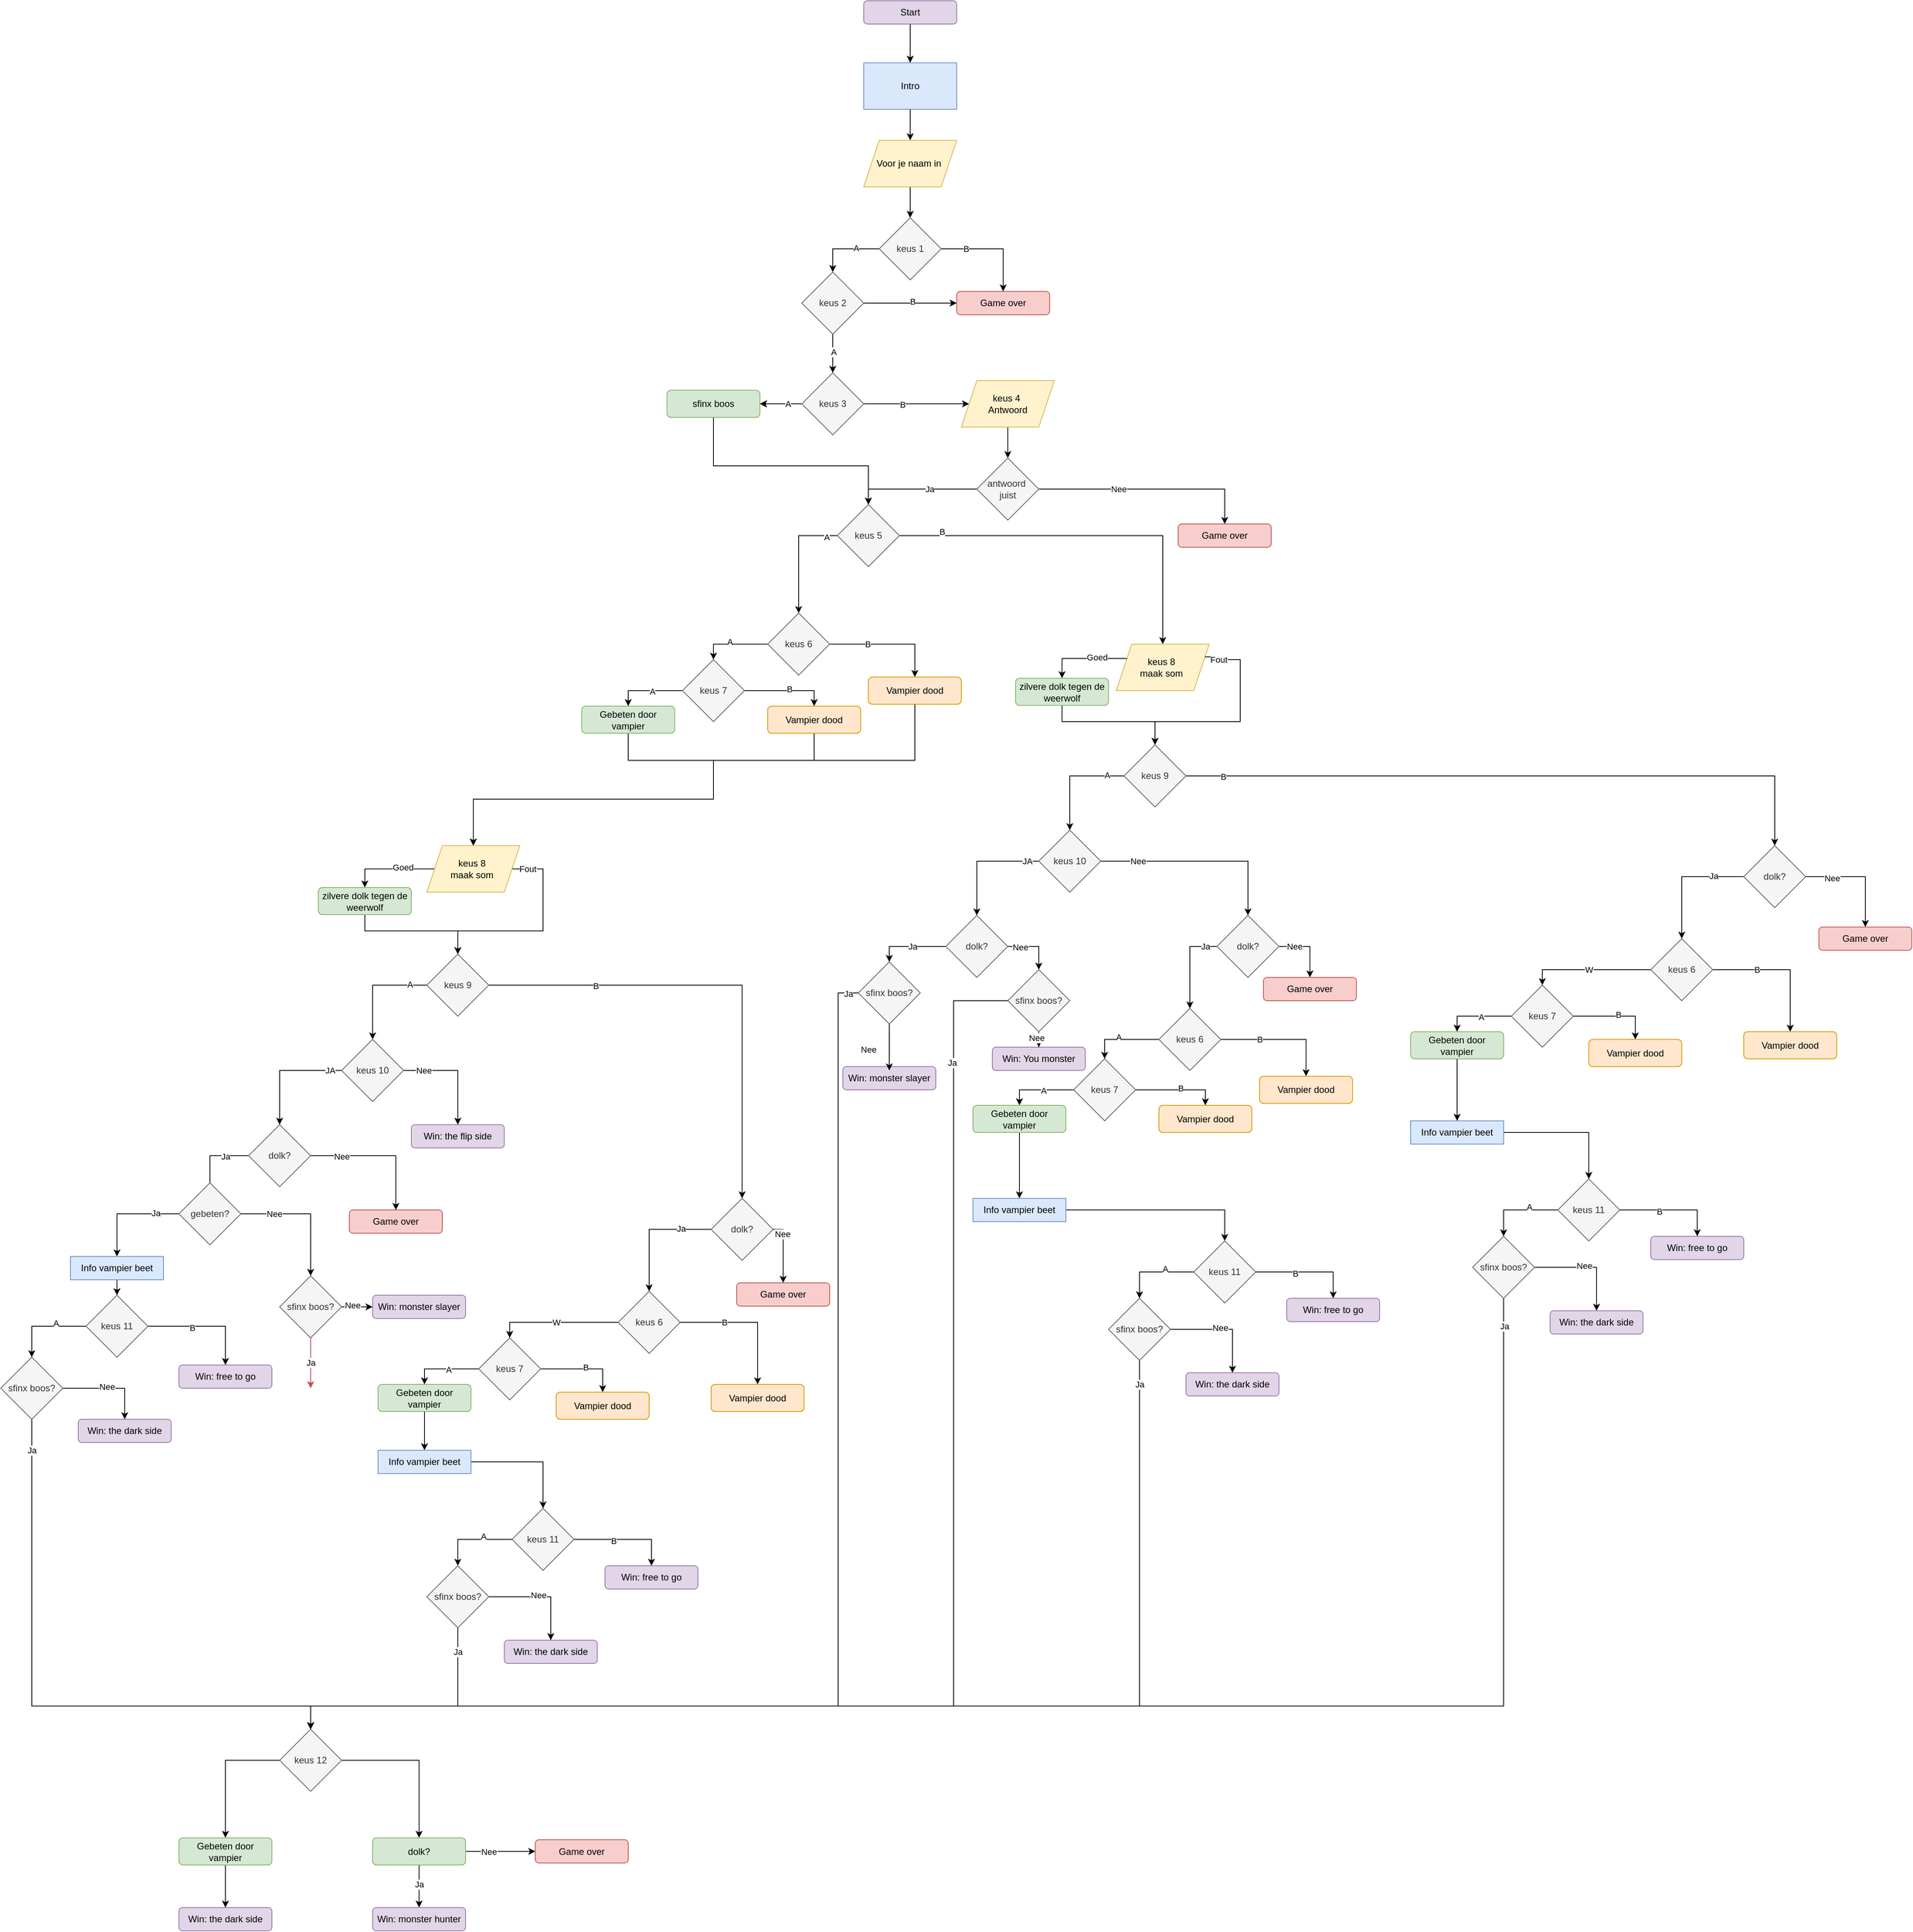 <mxfile version="26.0.6">
  <diagram name="Pagina-1" id="P5lcU0_mIXGUXpW0Iwos">
    <mxGraphModel dx="2297" dy="347" grid="1" gridSize="10" guides="1" tooltips="1" connect="1" arrows="1" fold="1" page="1" pageScale="1" pageWidth="827" pageHeight="1169" math="0" shadow="0">
      <root>
        <mxCell id="0" />
        <mxCell id="1" parent="0" />
        <mxCell id="V4XCnls4FJgZrrUuCzXU-7" style="edgeStyle=orthogonalEdgeStyle;rounded=0;orthogonalLoop=1;jettySize=auto;html=1;exitX=0.5;exitY=1;exitDx=0;exitDy=0;entryX=0.5;entryY=0;entryDx=0;entryDy=0;" parent="1" source="V4XCnls4FJgZrrUuCzXU-4" target="V4XCnls4FJgZrrUuCzXU-6" edge="1">
          <mxGeometry relative="1" as="geometry" />
        </mxCell>
        <mxCell id="V4XCnls4FJgZrrUuCzXU-4" value="Start" style="rounded=1;whiteSpace=wrap;html=1;fillColor=#e1d5e7;strokeColor=#9673a6;" parent="1" vertex="1">
          <mxGeometry x="-540" y="90" width="120" height="30" as="geometry" />
        </mxCell>
        <mxCell id="V4XCnls4FJgZrrUuCzXU-9" style="edgeStyle=orthogonalEdgeStyle;rounded=0;orthogonalLoop=1;jettySize=auto;html=1;entryX=0.5;entryY=0;entryDx=0;entryDy=0;" parent="1" source="V4XCnls4FJgZrrUuCzXU-6" target="V4XCnls4FJgZrrUuCzXU-8" edge="1">
          <mxGeometry relative="1" as="geometry" />
        </mxCell>
        <mxCell id="V4XCnls4FJgZrrUuCzXU-6" value="Intro" style="rounded=0;whiteSpace=wrap;html=1;fillColor=#dae8fc;strokeColor=#6c8ebf;" parent="1" vertex="1">
          <mxGeometry x="-540" y="170" width="120" height="60" as="geometry" />
        </mxCell>
        <mxCell id="V4XCnls4FJgZrrUuCzXU-11" style="edgeStyle=orthogonalEdgeStyle;rounded=0;orthogonalLoop=1;jettySize=auto;html=1;" parent="1" source="V4XCnls4FJgZrrUuCzXU-8" target="V4XCnls4FJgZrrUuCzXU-10" edge="1">
          <mxGeometry relative="1" as="geometry" />
        </mxCell>
        <mxCell id="V4XCnls4FJgZrrUuCzXU-8" value="Voor je naam in&amp;nbsp;" style="shape=parallelogram;perimeter=parallelogramPerimeter;whiteSpace=wrap;html=1;fixedSize=1;fillColor=#fff2cc;strokeColor=#d6b656;" parent="1" vertex="1">
          <mxGeometry x="-540" y="270" width="120" height="60" as="geometry" />
        </mxCell>
        <mxCell id="V4XCnls4FJgZrrUuCzXU-12" style="edgeStyle=orthogonalEdgeStyle;rounded=0;orthogonalLoop=1;jettySize=auto;html=1;entryX=0.5;entryY=0;entryDx=0;entryDy=0;" parent="1" source="V4XCnls4FJgZrrUuCzXU-10" target="fet5uIQXN4V5Of24NJTg-10" edge="1">
          <mxGeometry relative="1" as="geometry">
            <mxPoint x="-584" y="410" as="targetPoint" />
          </mxGeometry>
        </mxCell>
        <mxCell id="fet5uIQXN4V5Of24NJTg-12" value="A" style="edgeLabel;html=1;align=center;verticalAlign=middle;resizable=0;points=[];" parent="V4XCnls4FJgZrrUuCzXU-12" vertex="1" connectable="0">
          <mxGeometry x="-0.321" y="-1" relative="1" as="geometry">
            <mxPoint as="offset" />
          </mxGeometry>
        </mxCell>
        <mxCell id="fet5uIQXN4V5Of24NJTg-1" style="edgeStyle=orthogonalEdgeStyle;rounded=0;orthogonalLoop=1;jettySize=auto;html=1;" parent="1" source="V4XCnls4FJgZrrUuCzXU-10" target="fet5uIQXN4V5Of24NJTg-6" edge="1">
          <mxGeometry relative="1" as="geometry">
            <mxPoint x="-374" y="410" as="targetPoint" />
          </mxGeometry>
        </mxCell>
        <mxCell id="fet5uIQXN4V5Of24NJTg-8" value="B" style="edgeLabel;html=1;align=center;verticalAlign=middle;resizable=0;points=[];" parent="fet5uIQXN4V5Of24NJTg-1" vertex="1" connectable="0">
          <mxGeometry x="-0.528" relative="1" as="geometry">
            <mxPoint as="offset" />
          </mxGeometry>
        </mxCell>
        <mxCell id="V4XCnls4FJgZrrUuCzXU-10" value="keus 1" style="rhombus;whiteSpace=wrap;html=1;fillColor=#f5f5f5;fontColor=#333333;strokeColor=#666666;" parent="1" vertex="1">
          <mxGeometry x="-520" y="370" width="80" height="80" as="geometry" />
        </mxCell>
        <mxCell id="fet5uIQXN4V5Of24NJTg-6" value="Game over" style="rounded=1;whiteSpace=wrap;html=1;fillColor=#f8cecc;strokeColor=#b85450;" parent="1" vertex="1">
          <mxGeometry x="-420" y="465" width="120" height="30" as="geometry" />
        </mxCell>
        <mxCell id="fet5uIQXN4V5Of24NJTg-13" style="edgeStyle=orthogonalEdgeStyle;rounded=0;orthogonalLoop=1;jettySize=auto;html=1;entryX=0.5;entryY=0;entryDx=0;entryDy=0;" parent="1" source="fet5uIQXN4V5Of24NJTg-10" target="fet5uIQXN4V5Of24NJTg-21" edge="1">
          <mxGeometry relative="1" as="geometry">
            <mxPoint x="-580" y="570" as="targetPoint" />
          </mxGeometry>
        </mxCell>
        <mxCell id="fet5uIQXN4V5Of24NJTg-15" value="A" style="edgeLabel;html=1;align=center;verticalAlign=middle;resizable=0;points=[];" parent="fet5uIQXN4V5Of24NJTg-13" vertex="1" connectable="0">
          <mxGeometry x="-0.084" y="1" relative="1" as="geometry">
            <mxPoint as="offset" />
          </mxGeometry>
        </mxCell>
        <mxCell id="fet5uIQXN4V5Of24NJTg-17" style="edgeStyle=orthogonalEdgeStyle;rounded=0;orthogonalLoop=1;jettySize=auto;html=1;entryX=0;entryY=0.5;entryDx=0;entryDy=0;" parent="1" source="fet5uIQXN4V5Of24NJTg-10" target="fet5uIQXN4V5Of24NJTg-6" edge="1">
          <mxGeometry relative="1" as="geometry" />
        </mxCell>
        <mxCell id="fet5uIQXN4V5Of24NJTg-20" value="B" style="edgeLabel;html=1;align=center;verticalAlign=middle;resizable=0;points=[];" parent="fet5uIQXN4V5Of24NJTg-17" vertex="1" connectable="0">
          <mxGeometry x="0.041" y="2" relative="1" as="geometry">
            <mxPoint as="offset" />
          </mxGeometry>
        </mxCell>
        <mxCell id="fet5uIQXN4V5Of24NJTg-10" value="keus 2" style="rhombus;whiteSpace=wrap;html=1;fillColor=#f5f5f5;fontColor=#333333;strokeColor=#666666;" parent="1" vertex="1">
          <mxGeometry x="-620" y="440" width="80" height="80" as="geometry" />
        </mxCell>
        <mxCell id="fet5uIQXN4V5Of24NJTg-22" style="edgeStyle=orthogonalEdgeStyle;rounded=0;orthogonalLoop=1;jettySize=auto;html=1;entryX=0;entryY=0.5;entryDx=0;entryDy=0;" parent="1" source="fet5uIQXN4V5Of24NJTg-21" target="fet5uIQXN4V5Of24NJTg-46" edge="1">
          <mxGeometry relative="1" as="geometry">
            <mxPoint x="-444" y="610" as="targetPoint" />
          </mxGeometry>
        </mxCell>
        <mxCell id="fet5uIQXN4V5Of24NJTg-23" value="B" style="edgeLabel;html=1;align=center;verticalAlign=middle;resizable=0;points=[];" parent="fet5uIQXN4V5Of24NJTg-22" vertex="1" connectable="0">
          <mxGeometry x="-0.266" y="-1" relative="1" as="geometry">
            <mxPoint as="offset" />
          </mxGeometry>
        </mxCell>
        <mxCell id="fet5uIQXN4V5Of24NJTg-24" style="edgeStyle=orthogonalEdgeStyle;rounded=0;orthogonalLoop=1;jettySize=auto;html=1;entryX=1;entryY=0.5;entryDx=0;entryDy=0;" parent="1" source="fet5uIQXN4V5Of24NJTg-21" target="fet5uIQXN4V5Of24NJTg-26" edge="1">
          <mxGeometry relative="1" as="geometry">
            <mxPoint x="-654" y="610" as="targetPoint" />
          </mxGeometry>
        </mxCell>
        <mxCell id="fet5uIQXN4V5Of24NJTg-27" style="edgeStyle=orthogonalEdgeStyle;rounded=0;orthogonalLoop=1;jettySize=auto;html=1;entryX=1;entryY=0.5;entryDx=0;entryDy=0;" parent="1" source="fet5uIQXN4V5Of24NJTg-21" target="fet5uIQXN4V5Of24NJTg-26" edge="1">
          <mxGeometry relative="1" as="geometry" />
        </mxCell>
        <mxCell id="fet5uIQXN4V5Of24NJTg-51" value="A" style="edgeLabel;html=1;align=center;verticalAlign=middle;resizable=0;points=[];" parent="fet5uIQXN4V5Of24NJTg-27" vertex="1" connectable="0">
          <mxGeometry x="-0.341" relative="1" as="geometry">
            <mxPoint as="offset" />
          </mxGeometry>
        </mxCell>
        <mxCell id="fet5uIQXN4V5Of24NJTg-21" value="keus 3" style="rhombus;whiteSpace=wrap;html=1;fillColor=#f5f5f5;fontColor=#333333;strokeColor=#666666;" parent="1" vertex="1">
          <mxGeometry x="-620" y="570" width="80" height="80" as="geometry" />
        </mxCell>
        <mxCell id="4xNr6w3BmmHwGKGZSPj7-100" style="edgeStyle=orthogonalEdgeStyle;rounded=0;orthogonalLoop=1;jettySize=auto;html=1;entryX=0.5;entryY=0;entryDx=0;entryDy=0;" edge="1" parent="1" source="fet5uIQXN4V5Of24NJTg-26" target="fet5uIQXN4V5Of24NJTg-57">
          <mxGeometry relative="1" as="geometry">
            <Array as="points">
              <mxPoint x="-734" y="690" />
              <mxPoint x="-534" y="690" />
            </Array>
          </mxGeometry>
        </mxCell>
        <mxCell id="fet5uIQXN4V5Of24NJTg-26" value="sfinx boos" style="rounded=1;whiteSpace=wrap;html=1;fillColor=#d5e8d4;strokeColor=#82b366;" parent="1" vertex="1">
          <mxGeometry x="-794" y="592.5" width="120" height="35" as="geometry" />
        </mxCell>
        <mxCell id="fet5uIQXN4V5Of24NJTg-52" style="edgeStyle=orthogonalEdgeStyle;rounded=0;orthogonalLoop=1;jettySize=auto;html=1;" parent="1" source="fet5uIQXN4V5Of24NJTg-46" edge="1">
          <mxGeometry relative="1" as="geometry">
            <mxPoint x="-354" y="680" as="targetPoint" />
          </mxGeometry>
        </mxCell>
        <mxCell id="fet5uIQXN4V5Of24NJTg-46" value="keus 4&amp;nbsp;&lt;div&gt;Antwoord&lt;/div&gt;" style="shape=parallelogram;perimeter=parallelogramPerimeter;whiteSpace=wrap;html=1;fixedSize=1;fillColor=#fff2cc;strokeColor=#d6b656;" parent="1" vertex="1">
          <mxGeometry x="-414" y="580" width="120" height="60" as="geometry" />
        </mxCell>
        <mxCell id="fet5uIQXN4V5Of24NJTg-54" style="edgeStyle=orthogonalEdgeStyle;rounded=0;orthogonalLoop=1;jettySize=auto;html=1;entryX=0.5;entryY=0;entryDx=0;entryDy=0;" parent="1" source="fet5uIQXN4V5Of24NJTg-53" target="fet5uIQXN4V5Of24NJTg-57" edge="1">
          <mxGeometry relative="1" as="geometry">
            <mxPoint x="-444" y="720" as="targetPoint" />
          </mxGeometry>
        </mxCell>
        <mxCell id="fet5uIQXN4V5Of24NJTg-56" value="Ja" style="edgeLabel;html=1;align=center;verticalAlign=middle;resizable=0;points=[];" parent="fet5uIQXN4V5Of24NJTg-54" vertex="1" connectable="0">
          <mxGeometry x="-0.216" relative="1" as="geometry">
            <mxPoint x="1" as="offset" />
          </mxGeometry>
        </mxCell>
        <mxCell id="fet5uIQXN4V5Of24NJTg-55" style="edgeStyle=orthogonalEdgeStyle;rounded=0;orthogonalLoop=1;jettySize=auto;html=1;entryX=0.5;entryY=0;entryDx=0;entryDy=0;" parent="1" source="fet5uIQXN4V5Of24NJTg-53" target="fet5uIQXN4V5Of24NJTg-59" edge="1">
          <mxGeometry relative="1" as="geometry">
            <mxPoint x="-240" y="765" as="targetPoint" />
          </mxGeometry>
        </mxCell>
        <mxCell id="fet5uIQXN4V5Of24NJTg-60" value="Nee" style="edgeLabel;html=1;align=center;verticalAlign=middle;resizable=0;points=[];" parent="fet5uIQXN4V5Of24NJTg-55" vertex="1" connectable="0">
          <mxGeometry x="-0.189" y="2" relative="1" as="geometry">
            <mxPoint x="-13" y="2" as="offset" />
          </mxGeometry>
        </mxCell>
        <mxCell id="fet5uIQXN4V5Of24NJTg-53" value="antwoord&amp;nbsp;&lt;div&gt;juist&lt;/div&gt;" style="rhombus;whiteSpace=wrap;html=1;fillColor=#f5f5f5;fontColor=#333333;strokeColor=#666666;" parent="1" vertex="1">
          <mxGeometry x="-394" y="680" width="80" height="80" as="geometry" />
        </mxCell>
        <mxCell id="fet5uIQXN4V5Of24NJTg-61" style="edgeStyle=orthogonalEdgeStyle;rounded=0;orthogonalLoop=1;jettySize=auto;html=1;entryX=0.5;entryY=0;entryDx=0;entryDy=0;exitX=1;exitY=0.5;exitDx=0;exitDy=0;" parent="1" source="fet5uIQXN4V5Of24NJTg-57" target="cRYY0vP9Oa-pMEz1IuGA-30" edge="1">
          <mxGeometry relative="1" as="geometry">
            <mxPoint x="-154.0" y="905" as="targetPoint" />
            <Array as="points">
              <mxPoint x="-154" y="780" />
            </Array>
            <mxPoint x="-494" y="765" as="sourcePoint" />
          </mxGeometry>
        </mxCell>
        <mxCell id="fet5uIQXN4V5Of24NJTg-65" value="B" style="edgeLabel;html=1;align=center;verticalAlign=middle;resizable=0;points=[];" parent="fet5uIQXN4V5Of24NJTg-61" vertex="1" connectable="0">
          <mxGeometry x="-0.773" y="5" relative="1" as="geometry">
            <mxPoint as="offset" />
          </mxGeometry>
        </mxCell>
        <mxCell id="fet5uIQXN4V5Of24NJTg-62" style="edgeStyle=orthogonalEdgeStyle;rounded=0;orthogonalLoop=1;jettySize=auto;html=1;entryX=0.5;entryY=0;entryDx=0;entryDy=0;" parent="1" source="fet5uIQXN4V5Of24NJTg-57" target="fet5uIQXN4V5Of24NJTg-67" edge="1">
          <mxGeometry relative="1" as="geometry">
            <mxPoint x="-704" y="880" as="targetPoint" />
          </mxGeometry>
        </mxCell>
        <mxCell id="fet5uIQXN4V5Of24NJTg-73" value="A" style="edgeLabel;html=1;align=center;verticalAlign=middle;resizable=0;points=[];" parent="fet5uIQXN4V5Of24NJTg-62" vertex="1" connectable="0">
          <mxGeometry x="-0.815" y="2" relative="1" as="geometry">
            <mxPoint as="offset" />
          </mxGeometry>
        </mxCell>
        <mxCell id="fet5uIQXN4V5Of24NJTg-57" value="keus 5" style="rhombus;whiteSpace=wrap;html=1;fillColor=#f5f5f5;fontColor=#333333;strokeColor=#666666;" parent="1" vertex="1">
          <mxGeometry x="-574" y="740" width="80" height="80" as="geometry" />
        </mxCell>
        <mxCell id="fet5uIQXN4V5Of24NJTg-59" value="Game over" style="rounded=1;whiteSpace=wrap;html=1;fillColor=#f8cecc;strokeColor=#b85450;" parent="1" vertex="1">
          <mxGeometry x="-134" y="765" width="120" height="30" as="geometry" />
        </mxCell>
        <mxCell id="fet5uIQXN4V5Of24NJTg-69" style="edgeStyle=orthogonalEdgeStyle;rounded=0;orthogonalLoop=1;jettySize=auto;html=1;entryX=0.5;entryY=0;entryDx=0;entryDy=0;" parent="1" source="fet5uIQXN4V5Of24NJTg-67" target="fet5uIQXN4V5Of24NJTg-74" edge="1">
          <mxGeometry relative="1" as="geometry">
            <mxPoint x="-734" y="920" as="targetPoint" />
          </mxGeometry>
        </mxCell>
        <mxCell id="fet5uIQXN4V5Of24NJTg-72" value="A" style="edgeLabel;html=1;align=center;verticalAlign=middle;resizable=0;points=[];" parent="fet5uIQXN4V5Of24NJTg-69" vertex="1" connectable="0">
          <mxGeometry x="0.08" y="-3" relative="1" as="geometry">
            <mxPoint x="-1" as="offset" />
          </mxGeometry>
        </mxCell>
        <mxCell id="fet5uIQXN4V5Of24NJTg-104" style="edgeStyle=orthogonalEdgeStyle;rounded=0;orthogonalLoop=1;jettySize=auto;html=1;entryX=0.5;entryY=0;entryDx=0;entryDy=0;" parent="1" source="fet5uIQXN4V5Of24NJTg-67" target="fet5uIQXN4V5Of24NJTg-84" edge="1">
          <mxGeometry relative="1" as="geometry">
            <mxPoint x="-444" y="920" as="targetPoint" />
          </mxGeometry>
        </mxCell>
        <mxCell id="fet5uIQXN4V5Of24NJTg-106" value="B" style="edgeLabel;html=1;align=center;verticalAlign=middle;resizable=0;points=[];" parent="fet5uIQXN4V5Of24NJTg-104" vertex="1" connectable="0">
          <mxGeometry x="-0.367" relative="1" as="geometry">
            <mxPoint as="offset" />
          </mxGeometry>
        </mxCell>
        <mxCell id="fet5uIQXN4V5Of24NJTg-67" value="keus 6" style="rhombus;whiteSpace=wrap;html=1;fillColor=#f5f5f5;fontColor=#333333;strokeColor=#666666;" parent="1" vertex="1">
          <mxGeometry x="-664" y="880" width="80" height="80" as="geometry" />
        </mxCell>
        <mxCell id="fet5uIQXN4V5Of24NJTg-76" style="edgeStyle=orthogonalEdgeStyle;rounded=0;orthogonalLoop=1;jettySize=auto;html=1;entryX=0.5;entryY=0;entryDx=0;entryDy=0;" parent="1" source="fet5uIQXN4V5Of24NJTg-74" target="fet5uIQXN4V5Of24NJTg-82" edge="1">
          <mxGeometry relative="1" as="geometry">
            <mxPoint x="-614" y="980" as="targetPoint" />
          </mxGeometry>
        </mxCell>
        <mxCell id="fet5uIQXN4V5Of24NJTg-78" value="B" style="edgeLabel;html=1;align=center;verticalAlign=middle;resizable=0;points=[];" parent="fet5uIQXN4V5Of24NJTg-76" vertex="1" connectable="0">
          <mxGeometry x="0.048" y="2" relative="1" as="geometry">
            <mxPoint as="offset" />
          </mxGeometry>
        </mxCell>
        <mxCell id="fet5uIQXN4V5Of24NJTg-77" style="edgeStyle=orthogonalEdgeStyle;rounded=0;orthogonalLoop=1;jettySize=auto;html=1;entryX=0.5;entryY=0;entryDx=0;entryDy=0;" parent="1" source="fet5uIQXN4V5Of24NJTg-74" target="fet5uIQXN4V5Of24NJTg-83" edge="1">
          <mxGeometry relative="1" as="geometry">
            <mxPoint x="-834" y="980" as="targetPoint" />
          </mxGeometry>
        </mxCell>
        <mxCell id="fet5uIQXN4V5Of24NJTg-80" value="A" style="edgeLabel;html=1;align=center;verticalAlign=middle;resizable=0;points=[];" parent="fet5uIQXN4V5Of24NJTg-77" vertex="1" connectable="0">
          <mxGeometry x="-0.132" y="1" relative="1" as="geometry">
            <mxPoint as="offset" />
          </mxGeometry>
        </mxCell>
        <mxCell id="fet5uIQXN4V5Of24NJTg-74" value="keus 7" style="rhombus;whiteSpace=wrap;html=1;fillColor=#f5f5f5;fontColor=#333333;strokeColor=#666666;" parent="1" vertex="1">
          <mxGeometry x="-774" y="940" width="80" height="80" as="geometry" />
        </mxCell>
        <mxCell id="bOTGolbOJqB27EouN53n-32" style="edgeStyle=orthogonalEdgeStyle;rounded=0;orthogonalLoop=1;jettySize=auto;html=1;entryX=0.5;entryY=0;entryDx=0;entryDy=0;exitX=0.5;exitY=1;exitDx=0;exitDy=0;" parent="1" source="fet5uIQXN4V5Of24NJTg-82" target="fet5uIQXN4V5Of24NJTg-86" edge="1">
          <mxGeometry relative="1" as="geometry">
            <Array as="points">
              <mxPoint x="-604" y="1070" />
              <mxPoint x="-734" y="1070" />
              <mxPoint x="-734" y="1120" />
              <mxPoint x="-1044" y="1120" />
            </Array>
          </mxGeometry>
        </mxCell>
        <mxCell id="fet5uIQXN4V5Of24NJTg-82" value="Vampier dood" style="rounded=1;whiteSpace=wrap;html=1;fillColor=#ffe6cc;strokeColor=#d79b00;" parent="1" vertex="1">
          <mxGeometry x="-664" y="1000" width="120" height="35" as="geometry" />
        </mxCell>
        <mxCell id="bOTGolbOJqB27EouN53n-33" style="edgeStyle=orthogonalEdgeStyle;rounded=0;orthogonalLoop=1;jettySize=auto;html=1;exitX=0.5;exitY=1;exitDx=0;exitDy=0;entryX=0.5;entryY=0;entryDx=0;entryDy=0;" parent="1" source="fet5uIQXN4V5Of24NJTg-83" edge="1" target="fet5uIQXN4V5Of24NJTg-86">
          <mxGeometry relative="1" as="geometry">
            <mxPoint x="-734" y="1100" as="targetPoint" />
            <Array as="points">
              <mxPoint x="-844" y="1070" />
              <mxPoint x="-734" y="1070" />
              <mxPoint x="-734" y="1120" />
              <mxPoint x="-1044" y="1120" />
            </Array>
          </mxGeometry>
        </mxCell>
        <mxCell id="fet5uIQXN4V5Of24NJTg-83" value="Gebeten door vampier" style="rounded=1;whiteSpace=wrap;html=1;fillColor=#d5e8d4;strokeColor=#82b366;" parent="1" vertex="1">
          <mxGeometry x="-904" y="1000" width="120" height="35" as="geometry" />
        </mxCell>
        <mxCell id="bOTGolbOJqB27EouN53n-34" style="edgeStyle=orthogonalEdgeStyle;rounded=0;orthogonalLoop=1;jettySize=auto;html=1;entryX=0.5;entryY=0;entryDx=0;entryDy=0;" parent="1" source="fet5uIQXN4V5Of24NJTg-84" target="fet5uIQXN4V5Of24NJTg-86" edge="1">
          <mxGeometry relative="1" as="geometry">
            <mxPoint x="-474.0" y="1070" as="targetPoint" />
            <Array as="points">
              <mxPoint x="-474" y="1070" />
              <mxPoint x="-734" y="1070" />
              <mxPoint x="-734" y="1120" />
              <mxPoint x="-1044" y="1120" />
            </Array>
          </mxGeometry>
        </mxCell>
        <mxCell id="fet5uIQXN4V5Of24NJTg-84" value="Vampier dood" style="rounded=1;whiteSpace=wrap;html=1;fillColor=#ffe6cc;strokeColor=#d79b00;" parent="1" vertex="1">
          <mxGeometry x="-534" y="962.5" width="120" height="35" as="geometry" />
        </mxCell>
        <mxCell id="fet5uIQXN4V5Of24NJTg-112" style="edgeStyle=orthogonalEdgeStyle;rounded=0;orthogonalLoop=1;jettySize=auto;html=1;entryX=0.5;entryY=0;entryDx=0;entryDy=0;" parent="1" source="fet5uIQXN4V5Of24NJTg-86" target="fet5uIQXN4V5Of24NJTg-109" edge="1">
          <mxGeometry relative="1" as="geometry">
            <mxPoint x="-914.0" y="1210" as="targetPoint" />
            <Array as="points">
              <mxPoint x="-954.0" y="1210" />
              <mxPoint x="-954.0" y="1290" />
              <mxPoint x="-1064" y="1290" />
            </Array>
          </mxGeometry>
        </mxCell>
        <mxCell id="fet5uIQXN4V5Of24NJTg-116" value="Fout" style="edgeLabel;html=1;align=center;verticalAlign=middle;resizable=0;points=[];" parent="fet5uIQXN4V5Of24NJTg-112" vertex="1" connectable="0">
          <mxGeometry x="-0.783" y="1" relative="1" as="geometry">
            <mxPoint x="-8" y="1" as="offset" />
          </mxGeometry>
        </mxCell>
        <mxCell id="fet5uIQXN4V5Of24NJTg-117" style="edgeStyle=orthogonalEdgeStyle;rounded=0;orthogonalLoop=1;jettySize=auto;html=1;entryX=0.5;entryY=0;entryDx=0;entryDy=0;" parent="1" source="fet5uIQXN4V5Of24NJTg-86" target="fet5uIQXN4V5Of24NJTg-118" edge="1">
          <mxGeometry relative="1" as="geometry">
            <mxPoint x="-1154" y="1210" as="targetPoint" />
          </mxGeometry>
        </mxCell>
        <mxCell id="fet5uIQXN4V5Of24NJTg-120" value="Goed" style="edgeLabel;html=1;align=center;verticalAlign=middle;resizable=0;points=[];" parent="fet5uIQXN4V5Of24NJTg-117" vertex="1" connectable="0">
          <mxGeometry x="-0.282" y="-2" relative="1" as="geometry">
            <mxPoint as="offset" />
          </mxGeometry>
        </mxCell>
        <mxCell id="fet5uIQXN4V5Of24NJTg-86" value="keus 8&amp;nbsp;&lt;div&gt;maak som&amp;nbsp;&lt;/div&gt;" style="shape=parallelogram;perimeter=parallelogramPerimeter;whiteSpace=wrap;html=1;fixedSize=1;fillColor=#fff2cc;strokeColor=#d6b656;" parent="1" vertex="1">
          <mxGeometry x="-1104" y="1180" width="120" height="60" as="geometry" />
        </mxCell>
        <mxCell id="bOTGolbOJqB27EouN53n-4" style="edgeStyle=orthogonalEdgeStyle;rounded=0;orthogonalLoop=1;jettySize=auto;html=1;entryX=0.5;entryY=0;entryDx=0;entryDy=0;" parent="1" source="fet5uIQXN4V5Of24NJTg-109" edge="1" target="4xNr6w3BmmHwGKGZSPj7-56">
          <mxGeometry relative="1" as="geometry">
            <mxPoint x="-964.0" y="1430" as="targetPoint" />
            <Array as="points">
              <mxPoint x="-697" y="1360" />
            </Array>
          </mxGeometry>
        </mxCell>
        <mxCell id="bOTGolbOJqB27EouN53n-7" value="B" style="edgeLabel;html=1;align=center;verticalAlign=middle;resizable=0;points=[];" parent="bOTGolbOJqB27EouN53n-4" vertex="1" connectable="0">
          <mxGeometry x="-0.543" y="-1" relative="1" as="geometry">
            <mxPoint as="offset" />
          </mxGeometry>
        </mxCell>
        <mxCell id="bOTGolbOJqB27EouN53n-8" style="edgeStyle=orthogonalEdgeStyle;rounded=0;orthogonalLoop=1;jettySize=auto;html=1;entryX=0.5;entryY=0;entryDx=0;entryDy=0;" parent="1" source="fet5uIQXN4V5Of24NJTg-109" target="bOTGolbOJqB27EouN53n-10" edge="1">
          <mxGeometry relative="1" as="geometry">
            <mxPoint x="-1174" y="1440" as="targetPoint" />
          </mxGeometry>
        </mxCell>
        <mxCell id="bOTGolbOJqB27EouN53n-9" value="A" style="edgeLabel;html=1;align=center;verticalAlign=middle;resizable=0;points=[];" parent="bOTGolbOJqB27EouN53n-8" vertex="1" connectable="0">
          <mxGeometry x="-0.688" y="-1" relative="1" as="geometry">
            <mxPoint as="offset" />
          </mxGeometry>
        </mxCell>
        <mxCell id="fet5uIQXN4V5Of24NJTg-109" value="keus 9" style="rhombus;whiteSpace=wrap;html=1;fillColor=#f5f5f5;fontColor=#333333;strokeColor=#666666;" parent="1" vertex="1">
          <mxGeometry x="-1104" y="1320" width="80" height="80" as="geometry" />
        </mxCell>
        <mxCell id="fet5uIQXN4V5Of24NJTg-119" style="edgeStyle=orthogonalEdgeStyle;rounded=0;orthogonalLoop=1;jettySize=auto;html=1;entryX=0.5;entryY=0;entryDx=0;entryDy=0;" parent="1" source="fet5uIQXN4V5Of24NJTg-118" target="fet5uIQXN4V5Of24NJTg-109" edge="1">
          <mxGeometry relative="1" as="geometry">
            <Array as="points">
              <mxPoint x="-1184" y="1290" />
              <mxPoint x="-1064" y="1290" />
            </Array>
          </mxGeometry>
        </mxCell>
        <mxCell id="fet5uIQXN4V5Of24NJTg-118" value="zilvere dolk tegen de weerwolf" style="rounded=1;whiteSpace=wrap;html=1;fillColor=#d5e8d4;strokeColor=#82b366;" parent="1" vertex="1">
          <mxGeometry x="-1244" y="1234" width="120" height="35" as="geometry" />
        </mxCell>
        <mxCell id="bOTGolbOJqB27EouN53n-11" style="edgeStyle=orthogonalEdgeStyle;rounded=0;orthogonalLoop=1;jettySize=auto;html=1;entryX=0.5;entryY=0;entryDx=0;entryDy=0;" parent="1" source="bOTGolbOJqB27EouN53n-10" target="bOTGolbOJqB27EouN53n-20" edge="1">
          <mxGeometry relative="1" as="geometry">
            <mxPoint x="-1064" y="1540" as="targetPoint" />
          </mxGeometry>
        </mxCell>
        <mxCell id="bOTGolbOJqB27EouN53n-17" value="Nee" style="edgeLabel;html=1;align=center;verticalAlign=middle;resizable=0;points=[];" parent="bOTGolbOJqB27EouN53n-11" vertex="1" connectable="0">
          <mxGeometry x="-0.636" relative="1" as="geometry">
            <mxPoint as="offset" />
          </mxGeometry>
        </mxCell>
        <mxCell id="bOTGolbOJqB27EouN53n-12" style="edgeStyle=orthogonalEdgeStyle;rounded=0;orthogonalLoop=1;jettySize=auto;html=1;entryX=0.5;entryY=0;entryDx=0;entryDy=0;" parent="1" source="bOTGolbOJqB27EouN53n-10" target="bOTGolbOJqB27EouN53n-21" edge="1">
          <mxGeometry relative="1" as="geometry">
            <mxPoint x="-1274" y="1540" as="targetPoint" />
          </mxGeometry>
        </mxCell>
        <mxCell id="bOTGolbOJqB27EouN53n-18" value="JA" style="edgeLabel;html=1;align=center;verticalAlign=middle;resizable=0;points=[];" parent="bOTGolbOJqB27EouN53n-12" vertex="1" connectable="0">
          <mxGeometry x="-0.795" relative="1" as="geometry">
            <mxPoint as="offset" />
          </mxGeometry>
        </mxCell>
        <mxCell id="bOTGolbOJqB27EouN53n-10" value="keus 10" style="rhombus;whiteSpace=wrap;html=1;fillColor=#f5f5f5;fontColor=#333333;strokeColor=#666666;" parent="1" vertex="1">
          <mxGeometry x="-1214" y="1430" width="80" height="80" as="geometry" />
        </mxCell>
        <mxCell id="bOTGolbOJqB27EouN53n-20" value="Win: the flip side" style="rounded=1;whiteSpace=wrap;html=1;fillColor=#e1d5e7;strokeColor=#9673a6;" parent="1" vertex="1">
          <mxGeometry x="-1124" y="1540" width="120" height="30" as="geometry" />
        </mxCell>
        <mxCell id="bOTGolbOJqB27EouN53n-27" style="edgeStyle=orthogonalEdgeStyle;rounded=0;orthogonalLoop=1;jettySize=auto;html=1;" parent="1" source="bOTGolbOJqB27EouN53n-21" target="cRYY0vP9Oa-pMEz1IuGA-112" edge="1">
          <mxGeometry relative="1" as="geometry">
            <mxPoint x="-1124" y="1640" as="targetPoint" />
          </mxGeometry>
        </mxCell>
        <mxCell id="bOTGolbOJqB27EouN53n-36" value="Nee" style="edgeLabel;html=1;align=center;verticalAlign=middle;resizable=0;points=[];" parent="bOTGolbOJqB27EouN53n-27" vertex="1" connectable="0">
          <mxGeometry x="-0.556" y="-1" relative="1" as="geometry">
            <mxPoint as="offset" />
          </mxGeometry>
        </mxCell>
        <mxCell id="bOTGolbOJqB27EouN53n-37" style="edgeStyle=orthogonalEdgeStyle;rounded=0;orthogonalLoop=1;jettySize=auto;html=1;entryX=0.5;entryY=0;entryDx=0;entryDy=0;" parent="1" source="bOTGolbOJqB27EouN53n-21" target="cRYY0vP9Oa-pMEz1IuGA-106" edge="1">
          <mxGeometry relative="1" as="geometry">
            <mxPoint x="-1434" y="1520" as="targetPoint" />
            <Array as="points">
              <mxPoint x="-1384" y="1580" />
              <mxPoint x="-1384" y="1640" />
            </Array>
          </mxGeometry>
        </mxCell>
        <mxCell id="bOTGolbOJqB27EouN53n-38" value="Ja" style="edgeLabel;html=1;align=center;verticalAlign=middle;resizable=0;points=[];" parent="bOTGolbOJqB27EouN53n-37" vertex="1" connectable="0">
          <mxGeometry x="-0.045" relative="1" as="geometry">
            <mxPoint x="20" y="-14" as="offset" />
          </mxGeometry>
        </mxCell>
        <mxCell id="bOTGolbOJqB27EouN53n-21" value="dolk?" style="rhombus;whiteSpace=wrap;html=1;fillColor=#f5f5f5;fontColor=#333333;strokeColor=#666666;" parent="1" vertex="1">
          <mxGeometry x="-1334" y="1540" width="80" height="80" as="geometry" />
        </mxCell>
        <mxCell id="bOTGolbOJqB27EouN53n-39" value="Win: monster slayer" style="rounded=1;whiteSpace=wrap;html=1;fillColor=#e1d5e7;strokeColor=#9673a6;" parent="1" vertex="1">
          <mxGeometry x="-1174" y="1760" width="120" height="30" as="geometry" />
        </mxCell>
        <mxCell id="cRYY0vP9Oa-pMEz1IuGA-30" value="keus 8&amp;nbsp;&lt;div&gt;maak som&amp;nbsp;&lt;/div&gt;" style="shape=parallelogram;perimeter=parallelogramPerimeter;whiteSpace=wrap;html=1;fixedSize=1;fillColor=#fff2cc;strokeColor=#d6b656;" parent="1" vertex="1">
          <mxGeometry x="-214.0" y="920" width="120" height="60" as="geometry" />
        </mxCell>
        <mxCell id="cRYY0vP9Oa-pMEz1IuGA-60" style="edgeStyle=orthogonalEdgeStyle;rounded=0;orthogonalLoop=1;jettySize=auto;html=1;entryX=0.5;entryY=0;entryDx=0;entryDy=0;exitX=1;exitY=0.25;exitDx=0;exitDy=0;" parent="1" source="cRYY0vP9Oa-pMEz1IuGA-30" target="cRYY0vP9Oa-pMEz1IuGA-68" edge="1">
          <mxGeometry relative="1" as="geometry">
            <mxPoint x="-14.0" y="940" as="targetPoint" />
            <Array as="points">
              <mxPoint x="-89" y="940" />
              <mxPoint x="-54" y="940" />
              <mxPoint x="-54" y="1020" />
              <mxPoint x="-164" y="1020" />
            </Array>
            <mxPoint x="-84" y="940" as="sourcePoint" />
          </mxGeometry>
        </mxCell>
        <mxCell id="cRYY0vP9Oa-pMEz1IuGA-61" value="Fout" style="edgeLabel;html=1;align=center;verticalAlign=middle;resizable=0;points=[];" parent="cRYY0vP9Oa-pMEz1IuGA-60" vertex="1" connectable="0">
          <mxGeometry x="-0.783" y="1" relative="1" as="geometry">
            <mxPoint x="-8" y="1" as="offset" />
          </mxGeometry>
        </mxCell>
        <mxCell id="cRYY0vP9Oa-pMEz1IuGA-62" style="edgeStyle=orthogonalEdgeStyle;rounded=0;orthogonalLoop=1;jettySize=auto;html=1;entryX=0.5;entryY=0;entryDx=0;entryDy=0;exitX=0;exitY=0.25;exitDx=0;exitDy=0;" parent="1" source="cRYY0vP9Oa-pMEz1IuGA-30" target="cRYY0vP9Oa-pMEz1IuGA-70" edge="1">
          <mxGeometry relative="1" as="geometry">
            <mxPoint x="-254.0" y="940" as="targetPoint" />
            <mxPoint x="-194" y="940" as="sourcePoint" />
          </mxGeometry>
        </mxCell>
        <mxCell id="cRYY0vP9Oa-pMEz1IuGA-63" value="Goed" style="edgeLabel;html=1;align=center;verticalAlign=middle;resizable=0;points=[];" parent="cRYY0vP9Oa-pMEz1IuGA-62" vertex="1" connectable="0">
          <mxGeometry x="-0.282" y="-2" relative="1" as="geometry">
            <mxPoint as="offset" />
          </mxGeometry>
        </mxCell>
        <mxCell id="cRYY0vP9Oa-pMEz1IuGA-66" style="edgeStyle=orthogonalEdgeStyle;rounded=0;orthogonalLoop=1;jettySize=auto;html=1;entryX=0.5;entryY=0;entryDx=0;entryDy=0;" parent="1" source="cRYY0vP9Oa-pMEz1IuGA-68" target="cRYY0vP9Oa-pMEz1IuGA-75" edge="1">
          <mxGeometry relative="1" as="geometry">
            <mxPoint x="-274" y="1170" as="targetPoint" />
          </mxGeometry>
        </mxCell>
        <mxCell id="cRYY0vP9Oa-pMEz1IuGA-67" value="A" style="edgeLabel;html=1;align=center;verticalAlign=middle;resizable=0;points=[];" parent="cRYY0vP9Oa-pMEz1IuGA-66" vertex="1" connectable="0">
          <mxGeometry x="-0.688" y="-1" relative="1" as="geometry">
            <mxPoint as="offset" />
          </mxGeometry>
        </mxCell>
        <mxCell id="4xNr6w3BmmHwGKGZSPj7-3" style="edgeStyle=orthogonalEdgeStyle;rounded=0;orthogonalLoop=1;jettySize=auto;html=1;entryX=0.5;entryY=0;entryDx=0;entryDy=0;" edge="1" parent="1" source="cRYY0vP9Oa-pMEz1IuGA-68" target="4xNr6w3BmmHwGKGZSPj7-2">
          <mxGeometry relative="1" as="geometry" />
        </mxCell>
        <mxCell id="4xNr6w3BmmHwGKGZSPj7-5" value="B" style="edgeLabel;html=1;align=center;verticalAlign=middle;resizable=0;points=[];" vertex="1" connectable="0" parent="4xNr6w3BmmHwGKGZSPj7-3">
          <mxGeometry x="-0.89" y="-1" relative="1" as="geometry">
            <mxPoint x="1" as="offset" />
          </mxGeometry>
        </mxCell>
        <mxCell id="cRYY0vP9Oa-pMEz1IuGA-68" value="keus 9" style="rhombus;whiteSpace=wrap;html=1;fillColor=#f5f5f5;fontColor=#333333;strokeColor=#666666;" parent="1" vertex="1">
          <mxGeometry x="-204.0" y="1050" width="80" height="80" as="geometry" />
        </mxCell>
        <mxCell id="cRYY0vP9Oa-pMEz1IuGA-69" style="edgeStyle=orthogonalEdgeStyle;rounded=0;orthogonalLoop=1;jettySize=auto;html=1;entryX=0.5;entryY=0;entryDx=0;entryDy=0;" parent="1" source="cRYY0vP9Oa-pMEz1IuGA-70" target="cRYY0vP9Oa-pMEz1IuGA-68" edge="1">
          <mxGeometry relative="1" as="geometry">
            <Array as="points">
              <mxPoint x="-284" y="1020" />
              <mxPoint x="-164" y="1020" />
            </Array>
          </mxGeometry>
        </mxCell>
        <mxCell id="cRYY0vP9Oa-pMEz1IuGA-70" value="zilvere dolk tegen de weerwolf" style="rounded=1;whiteSpace=wrap;html=1;fillColor=#d5e8d4;strokeColor=#82b366;" parent="1" vertex="1">
          <mxGeometry x="-344" y="964" width="120" height="35" as="geometry" />
        </mxCell>
        <mxCell id="cRYY0vP9Oa-pMEz1IuGA-71" style="edgeStyle=orthogonalEdgeStyle;rounded=0;orthogonalLoop=1;jettySize=auto;html=1;entryX=0.5;entryY=0;entryDx=0;entryDy=0;" parent="1" source="cRYY0vP9Oa-pMEz1IuGA-75" target="cRYY0vP9Oa-pMEz1IuGA-84" edge="1">
          <mxGeometry relative="1" as="geometry">
            <mxPoint x="-164" y="1270.0" as="targetPoint" />
          </mxGeometry>
        </mxCell>
        <mxCell id="cRYY0vP9Oa-pMEz1IuGA-72" value="Nee" style="edgeLabel;html=1;align=center;verticalAlign=middle;resizable=0;points=[];" parent="cRYY0vP9Oa-pMEz1IuGA-71" vertex="1" connectable="0">
          <mxGeometry x="-0.636" relative="1" as="geometry">
            <mxPoint as="offset" />
          </mxGeometry>
        </mxCell>
        <mxCell id="cRYY0vP9Oa-pMEz1IuGA-73" style="edgeStyle=orthogonalEdgeStyle;rounded=0;orthogonalLoop=1;jettySize=auto;html=1;entryX=0.5;entryY=0;entryDx=0;entryDy=0;" parent="1" source="cRYY0vP9Oa-pMEz1IuGA-75" target="cRYY0vP9Oa-pMEz1IuGA-81" edge="1">
          <mxGeometry relative="1" as="geometry">
            <mxPoint x="-374" y="1270" as="targetPoint" />
          </mxGeometry>
        </mxCell>
        <mxCell id="cRYY0vP9Oa-pMEz1IuGA-74" value="JA" style="edgeLabel;html=1;align=center;verticalAlign=middle;resizable=0;points=[];" parent="cRYY0vP9Oa-pMEz1IuGA-73" vertex="1" connectable="0">
          <mxGeometry x="-0.795" relative="1" as="geometry">
            <mxPoint as="offset" />
          </mxGeometry>
        </mxCell>
        <mxCell id="cRYY0vP9Oa-pMEz1IuGA-75" value="keus 10" style="rhombus;whiteSpace=wrap;html=1;fillColor=#f5f5f5;fontColor=#333333;strokeColor=#666666;" parent="1" vertex="1">
          <mxGeometry x="-314" y="1160" width="80" height="80" as="geometry" />
        </mxCell>
        <mxCell id="cRYY0vP9Oa-pMEz1IuGA-77" style="edgeStyle=orthogonalEdgeStyle;rounded=0;orthogonalLoop=1;jettySize=auto;html=1;entryX=0.5;entryY=0;entryDx=0;entryDy=0;" parent="1" source="cRYY0vP9Oa-pMEz1IuGA-81" target="4xNr6w3BmmHwGKGZSPj7-123" edge="1">
          <mxGeometry relative="1" as="geometry">
            <mxPoint x="-254" y="1310" as="targetPoint" />
            <Array as="points">
              <mxPoint x="-314" y="1310" />
              <mxPoint x="-314" y="1330" />
            </Array>
          </mxGeometry>
        </mxCell>
        <mxCell id="cRYY0vP9Oa-pMEz1IuGA-78" value="Nee" style="edgeLabel;html=1;align=center;verticalAlign=middle;resizable=0;points=[];" parent="cRYY0vP9Oa-pMEz1IuGA-77" vertex="1" connectable="0">
          <mxGeometry x="-0.556" y="-1" relative="1" as="geometry">
            <mxPoint as="offset" />
          </mxGeometry>
        </mxCell>
        <mxCell id="cRYY0vP9Oa-pMEz1IuGA-79" style="edgeStyle=orthogonalEdgeStyle;rounded=0;orthogonalLoop=1;jettySize=auto;html=1;entryX=0.5;entryY=0;entryDx=0;entryDy=0;" parent="1" source="cRYY0vP9Oa-pMEz1IuGA-81" target="4xNr6w3BmmHwGKGZSPj7-117" edge="1">
          <mxGeometry relative="1" as="geometry">
            <mxPoint x="-544" y="1300" as="targetPoint" />
          </mxGeometry>
        </mxCell>
        <mxCell id="cRYY0vP9Oa-pMEz1IuGA-80" value="Ja" style="edgeLabel;html=1;align=center;verticalAlign=middle;resizable=0;points=[];" parent="cRYY0vP9Oa-pMEz1IuGA-79" vertex="1" connectable="0">
          <mxGeometry x="-0.045" relative="1" as="geometry">
            <mxPoint x="1" as="offset" />
          </mxGeometry>
        </mxCell>
        <mxCell id="cRYY0vP9Oa-pMEz1IuGA-81" value="dolk?" style="rhombus;whiteSpace=wrap;html=1;fillColor=#f5f5f5;fontColor=#333333;strokeColor=#666666;" parent="1" vertex="1">
          <mxGeometry x="-434" y="1270" width="80" height="80" as="geometry" />
        </mxCell>
        <mxCell id="cRYY0vP9Oa-pMEz1IuGA-82" value="Win: monster slayer" style="rounded=1;whiteSpace=wrap;html=1;fillColor=#e1d5e7;strokeColor=#9673a6;" parent="1" vertex="1">
          <mxGeometry x="-567" y="1465" width="120" height="30" as="geometry" />
        </mxCell>
        <mxCell id="cRYY0vP9Oa-pMEz1IuGA-83" value="Win: You monster" style="rounded=1;whiteSpace=wrap;html=1;fillColor=#e1d5e7;strokeColor=#9673a6;" parent="1" vertex="1">
          <mxGeometry x="-374.0" y="1440" width="120" height="30" as="geometry" />
        </mxCell>
        <mxCell id="cRYY0vP9Oa-pMEz1IuGA-85" style="edgeStyle=orthogonalEdgeStyle;rounded=0;orthogonalLoop=1;jettySize=auto;html=1;entryX=0.5;entryY=0;entryDx=0;entryDy=0;" parent="1" source="cRYY0vP9Oa-pMEz1IuGA-84" target="cRYY0vP9Oa-pMEz1IuGA-103" edge="1">
          <mxGeometry relative="1" as="geometry">
            <mxPoint x="-124" y="1310.0" as="targetPoint" />
            <Array as="points">
              <mxPoint x="-119" y="1310" />
            </Array>
          </mxGeometry>
        </mxCell>
        <mxCell id="cRYY0vP9Oa-pMEz1IuGA-87" value="Ja" style="edgeLabel;html=1;align=center;verticalAlign=middle;resizable=0;points=[];" parent="cRYY0vP9Oa-pMEz1IuGA-85" vertex="1" connectable="0">
          <mxGeometry x="-0.133" relative="1" as="geometry">
            <mxPoint x="20" y="-15" as="offset" />
          </mxGeometry>
        </mxCell>
        <mxCell id="cRYY0vP9Oa-pMEz1IuGA-86" style="edgeStyle=orthogonalEdgeStyle;rounded=0;orthogonalLoop=1;jettySize=auto;html=1;exitX=1;exitY=0.5;exitDx=0;exitDy=0;entryX=0.5;entryY=0;entryDx=0;entryDy=0;" parent="1" source="cRYY0vP9Oa-pMEz1IuGA-84" target="cRYY0vP9Oa-pMEz1IuGA-89" edge="1">
          <mxGeometry relative="1" as="geometry">
            <mxPoint x="36" y="1310.412" as="targetPoint" />
          </mxGeometry>
        </mxCell>
        <mxCell id="cRYY0vP9Oa-pMEz1IuGA-88" value="Nee" style="edgeLabel;html=1;align=center;verticalAlign=middle;resizable=0;points=[];" parent="cRYY0vP9Oa-pMEz1IuGA-86" vertex="1" connectable="0">
          <mxGeometry x="-0.148" y="2" relative="1" as="geometry">
            <mxPoint x="-14" y="2" as="offset" />
          </mxGeometry>
        </mxCell>
        <mxCell id="cRYY0vP9Oa-pMEz1IuGA-84" value="dolk?" style="rhombus;whiteSpace=wrap;html=1;fillColor=#f5f5f5;fontColor=#333333;strokeColor=#666666;" parent="1" vertex="1">
          <mxGeometry x="-84" y="1270" width="80" height="80" as="geometry" />
        </mxCell>
        <mxCell id="cRYY0vP9Oa-pMEz1IuGA-89" value="Game over" style="rounded=1;whiteSpace=wrap;html=1;fillColor=#f8cecc;strokeColor=#b85450;" parent="1" vertex="1">
          <mxGeometry x="-24" y="1350" width="120" height="30" as="geometry" />
        </mxCell>
        <mxCell id="cRYY0vP9Oa-pMEz1IuGA-91" style="edgeStyle=orthogonalEdgeStyle;rounded=0;orthogonalLoop=1;jettySize=auto;html=1;entryX=0.5;entryY=0;entryDx=0;entryDy=0;exitX=0;exitY=0.5;exitDx=0;exitDy=0;" parent="1" source="cRYY0vP9Oa-pMEz1IuGA-103" target="cRYY0vP9Oa-pMEz1IuGA-99" edge="1">
          <mxGeometry relative="1" as="geometry">
            <mxPoint x="-229" y="1435" as="targetPoint" />
            <mxPoint x="-159" y="1435" as="sourcePoint" />
          </mxGeometry>
        </mxCell>
        <mxCell id="cRYY0vP9Oa-pMEz1IuGA-92" value="A" style="edgeLabel;html=1;align=center;verticalAlign=middle;resizable=0;points=[];" parent="cRYY0vP9Oa-pMEz1IuGA-91" vertex="1" connectable="0">
          <mxGeometry x="0.08" y="-3" relative="1" as="geometry">
            <mxPoint x="-1" as="offset" />
          </mxGeometry>
        </mxCell>
        <mxCell id="cRYY0vP9Oa-pMEz1IuGA-93" style="edgeStyle=orthogonalEdgeStyle;rounded=0;orthogonalLoop=1;jettySize=auto;html=1;entryX=0.5;entryY=0;entryDx=0;entryDy=0;exitX=1;exitY=0.5;exitDx=0;exitDy=0;" parent="1" source="cRYY0vP9Oa-pMEz1IuGA-103" target="cRYY0vP9Oa-pMEz1IuGA-102" edge="1">
          <mxGeometry relative="1" as="geometry">
            <mxPoint x="61" y="1435" as="targetPoint" />
            <mxPoint x="-79" y="1435" as="sourcePoint" />
          </mxGeometry>
        </mxCell>
        <mxCell id="cRYY0vP9Oa-pMEz1IuGA-94" value="B" style="edgeLabel;html=1;align=center;verticalAlign=middle;resizable=0;points=[];" parent="cRYY0vP9Oa-pMEz1IuGA-93" vertex="1" connectable="0">
          <mxGeometry x="-0.367" relative="1" as="geometry">
            <mxPoint as="offset" />
          </mxGeometry>
        </mxCell>
        <mxCell id="cRYY0vP9Oa-pMEz1IuGA-95" style="edgeStyle=orthogonalEdgeStyle;rounded=0;orthogonalLoop=1;jettySize=auto;html=1;entryX=0.5;entryY=0;entryDx=0;entryDy=0;" parent="1" source="cRYY0vP9Oa-pMEz1IuGA-99" target="cRYY0vP9Oa-pMEz1IuGA-100" edge="1">
          <mxGeometry relative="1" as="geometry">
            <mxPoint x="-109" y="1495" as="targetPoint" />
          </mxGeometry>
        </mxCell>
        <mxCell id="cRYY0vP9Oa-pMEz1IuGA-96" value="B" style="edgeLabel;html=1;align=center;verticalAlign=middle;resizable=0;points=[];" parent="cRYY0vP9Oa-pMEz1IuGA-95" vertex="1" connectable="0">
          <mxGeometry x="0.048" y="2" relative="1" as="geometry">
            <mxPoint as="offset" />
          </mxGeometry>
        </mxCell>
        <mxCell id="cRYY0vP9Oa-pMEz1IuGA-97" style="edgeStyle=orthogonalEdgeStyle;rounded=0;orthogonalLoop=1;jettySize=auto;html=1;entryX=0.5;entryY=0;entryDx=0;entryDy=0;" parent="1" source="cRYY0vP9Oa-pMEz1IuGA-99" target="cRYY0vP9Oa-pMEz1IuGA-101" edge="1">
          <mxGeometry relative="1" as="geometry">
            <mxPoint x="-329" y="1495" as="targetPoint" />
          </mxGeometry>
        </mxCell>
        <mxCell id="cRYY0vP9Oa-pMEz1IuGA-98" value="A" style="edgeLabel;html=1;align=center;verticalAlign=middle;resizable=0;points=[];" parent="cRYY0vP9Oa-pMEz1IuGA-97" vertex="1" connectable="0">
          <mxGeometry x="-0.132" y="1" relative="1" as="geometry">
            <mxPoint as="offset" />
          </mxGeometry>
        </mxCell>
        <mxCell id="cRYY0vP9Oa-pMEz1IuGA-99" value="keus 7" style="rhombus;whiteSpace=wrap;html=1;fillColor=#f5f5f5;fontColor=#333333;strokeColor=#666666;" parent="1" vertex="1">
          <mxGeometry x="-269" y="1455" width="80" height="80" as="geometry" />
        </mxCell>
        <mxCell id="cRYY0vP9Oa-pMEz1IuGA-100" value="Vampier dood" style="rounded=1;whiteSpace=wrap;html=1;fillColor=#ffe6cc;strokeColor=#d79b00;" parent="1" vertex="1">
          <mxGeometry x="-159" y="1515" width="120" height="35" as="geometry" />
        </mxCell>
        <mxCell id="4xNr6w3BmmHwGKGZSPj7-99" style="edgeStyle=orthogonalEdgeStyle;rounded=0;orthogonalLoop=1;jettySize=auto;html=1;entryX=0.5;entryY=0;entryDx=0;entryDy=0;" edge="1" parent="1" source="cRYY0vP9Oa-pMEz1IuGA-101" target="4xNr6w3BmmHwGKGZSPj7-91">
          <mxGeometry relative="1" as="geometry" />
        </mxCell>
        <mxCell id="cRYY0vP9Oa-pMEz1IuGA-101" value="Gebeten door vampier" style="rounded=1;whiteSpace=wrap;html=1;fillColor=#d5e8d4;strokeColor=#82b366;" parent="1" vertex="1">
          <mxGeometry x="-399" y="1515" width="120" height="35" as="geometry" />
        </mxCell>
        <mxCell id="cRYY0vP9Oa-pMEz1IuGA-102" value="Vampier dood" style="rounded=1;whiteSpace=wrap;html=1;fillColor=#ffe6cc;strokeColor=#d79b00;" parent="1" vertex="1">
          <mxGeometry x="-29" y="1477.5" width="120" height="35" as="geometry" />
        </mxCell>
        <mxCell id="cRYY0vP9Oa-pMEz1IuGA-103" value="keus 6" style="rhombus;whiteSpace=wrap;html=1;fillColor=#f5f5f5;fontColor=#333333;strokeColor=#666666;" parent="1" vertex="1">
          <mxGeometry x="-159" y="1390" width="80" height="80" as="geometry" />
        </mxCell>
        <mxCell id="cRYY0vP9Oa-pMEz1IuGA-109" style="edgeStyle=orthogonalEdgeStyle;rounded=0;orthogonalLoop=1;jettySize=auto;html=1;entryX=0.5;entryY=0;entryDx=0;entryDy=0;" parent="1" source="cRYY0vP9Oa-pMEz1IuGA-106" target="4xNr6w3BmmHwGKGZSPj7-145" edge="1">
          <mxGeometry relative="1" as="geometry">
            <mxPoint x="-1244" y="1720" as="targetPoint" />
          </mxGeometry>
        </mxCell>
        <mxCell id="cRYY0vP9Oa-pMEz1IuGA-111" value="Nee" style="edgeLabel;html=1;align=center;verticalAlign=middle;resizable=0;points=[];" parent="cRYY0vP9Oa-pMEz1IuGA-109" vertex="1" connectable="0">
          <mxGeometry x="-0.497" relative="1" as="geometry">
            <mxPoint as="offset" />
          </mxGeometry>
        </mxCell>
        <mxCell id="cRYY0vP9Oa-pMEz1IuGA-113" style="edgeStyle=orthogonalEdgeStyle;rounded=0;orthogonalLoop=1;jettySize=auto;html=1;entryX=0.5;entryY=0;entryDx=0;entryDy=0;" parent="1" source="cRYY0vP9Oa-pMEz1IuGA-106" target="cRYY0vP9Oa-pMEz1IuGA-115" edge="1">
          <mxGeometry relative="1" as="geometry">
            <mxPoint x="-1494" y="1655" as="targetPoint" />
          </mxGeometry>
        </mxCell>
        <mxCell id="cRYY0vP9Oa-pMEz1IuGA-114" value="Ja" style="edgeLabel;html=1;align=center;verticalAlign=middle;resizable=0;points=[];" parent="cRYY0vP9Oa-pMEz1IuGA-113" vertex="1" connectable="0">
          <mxGeometry x="-0.554" y="-1" relative="1" as="geometry">
            <mxPoint as="offset" />
          </mxGeometry>
        </mxCell>
        <mxCell id="cRYY0vP9Oa-pMEz1IuGA-106" value="gebeten?" style="rhombus;whiteSpace=wrap;html=1;fillColor=#f5f5f5;fontColor=#333333;strokeColor=#666666;" parent="1" vertex="1">
          <mxGeometry x="-1424" y="1615" width="80" height="80" as="geometry" />
        </mxCell>
        <mxCell id="cRYY0vP9Oa-pMEz1IuGA-112" value="Game over" style="rounded=1;whiteSpace=wrap;html=1;fillColor=#f8cecc;strokeColor=#b85450;" parent="1" vertex="1">
          <mxGeometry x="-1204" y="1650" width="120" height="30" as="geometry" />
        </mxCell>
        <mxCell id="cRYY0vP9Oa-pMEz1IuGA-117" style="edgeStyle=orthogonalEdgeStyle;rounded=0;orthogonalLoop=1;jettySize=auto;html=1;entryX=0.5;entryY=0;entryDx=0;entryDy=0;" parent="1" source="cRYY0vP9Oa-pMEz1IuGA-115" target="cRYY0vP9Oa-pMEz1IuGA-116" edge="1">
          <mxGeometry relative="1" as="geometry" />
        </mxCell>
        <mxCell id="cRYY0vP9Oa-pMEz1IuGA-115" value="Info vampier beet" style="rounded=0;whiteSpace=wrap;html=1;fillColor=#dae8fc;strokeColor=#6c8ebf;" parent="1" vertex="1">
          <mxGeometry x="-1564" y="1710" width="120" height="30" as="geometry" />
        </mxCell>
        <mxCell id="cRYY0vP9Oa-pMEz1IuGA-118" style="edgeStyle=orthogonalEdgeStyle;rounded=0;orthogonalLoop=1;jettySize=auto;html=1;entryX=0.5;entryY=0;entryDx=0;entryDy=0;" parent="1" source="cRYY0vP9Oa-pMEz1IuGA-116" edge="1" target="4xNr6w3BmmHwGKGZSPj7-106">
          <mxGeometry relative="1" as="geometry">
            <mxPoint x="-1634" y="1830" as="targetPoint" />
          </mxGeometry>
        </mxCell>
        <mxCell id="cRYY0vP9Oa-pMEz1IuGA-119" value="A" style="edgeLabel;html=1;align=center;verticalAlign=middle;resizable=0;points=[];" parent="cRYY0vP9Oa-pMEz1IuGA-118" vertex="1" connectable="0">
          <mxGeometry x="-0.278" y="-4" relative="1" as="geometry">
            <mxPoint as="offset" />
          </mxGeometry>
        </mxCell>
        <mxCell id="cRYY0vP9Oa-pMEz1IuGA-120" style="edgeStyle=orthogonalEdgeStyle;rounded=0;orthogonalLoop=1;jettySize=auto;html=1;entryX=0.5;entryY=0;entryDx=0;entryDy=0;" parent="1" source="cRYY0vP9Oa-pMEz1IuGA-116" target="cRYY0vP9Oa-pMEz1IuGA-122" edge="1">
          <mxGeometry relative="1" as="geometry">
            <mxPoint x="-1364" y="1800" as="targetPoint" />
            <Array as="points">
              <mxPoint x="-1364" y="1800" />
            </Array>
          </mxGeometry>
        </mxCell>
        <mxCell id="cRYY0vP9Oa-pMEz1IuGA-121" value="B" style="edgeLabel;html=1;align=center;verticalAlign=middle;resizable=0;points=[];" parent="cRYY0vP9Oa-pMEz1IuGA-120" vertex="1" connectable="0">
          <mxGeometry x="-0.243" y="-2" relative="1" as="geometry">
            <mxPoint as="offset" />
          </mxGeometry>
        </mxCell>
        <mxCell id="cRYY0vP9Oa-pMEz1IuGA-116" value="keus 11" style="rhombus;whiteSpace=wrap;html=1;fillColor=#f5f5f5;fontColor=#333333;strokeColor=#666666;" parent="1" vertex="1">
          <mxGeometry x="-1544" y="1760" width="80" height="80" as="geometry" />
        </mxCell>
        <mxCell id="cRYY0vP9Oa-pMEz1IuGA-122" value="Win: free to go" style="rounded=1;whiteSpace=wrap;html=1;fillColor=#e1d5e7;strokeColor=#9673a6;" parent="1" vertex="1">
          <mxGeometry x="-1424" y="1850" width="120" height="30" as="geometry" />
        </mxCell>
        <mxCell id="4xNr6w3BmmHwGKGZSPj7-6" style="edgeStyle=orthogonalEdgeStyle;rounded=0;orthogonalLoop=1;jettySize=auto;html=1;entryX=0.5;entryY=0;entryDx=0;entryDy=0;" edge="1" parent="1" source="4xNr6w3BmmHwGKGZSPj7-2" target="4xNr6w3BmmHwGKGZSPj7-30">
          <mxGeometry relative="1" as="geometry">
            <mxPoint x="526" y="1310" as="targetPoint" />
          </mxGeometry>
        </mxCell>
        <mxCell id="4xNr6w3BmmHwGKGZSPj7-8" value="Ja" style="edgeLabel;html=1;align=center;verticalAlign=middle;resizable=0;points=[];" vertex="1" connectable="0" parent="4xNr6w3BmmHwGKGZSPj7-6">
          <mxGeometry x="-0.491" y="-1" relative="1" as="geometry">
            <mxPoint x="1" as="offset" />
          </mxGeometry>
        </mxCell>
        <mxCell id="4xNr6w3BmmHwGKGZSPj7-7" style="edgeStyle=orthogonalEdgeStyle;rounded=0;orthogonalLoop=1;jettySize=auto;html=1;entryX=0.5;entryY=0;entryDx=0;entryDy=0;" edge="1" parent="1" source="4xNr6w3BmmHwGKGZSPj7-2" target="4xNr6w3BmmHwGKGZSPj7-10">
          <mxGeometry relative="1" as="geometry">
            <mxPoint x="746" y="1290.0" as="targetPoint" />
          </mxGeometry>
        </mxCell>
        <mxCell id="4xNr6w3BmmHwGKGZSPj7-9" value="Nee" style="edgeLabel;html=1;align=center;verticalAlign=middle;resizable=0;points=[];" vertex="1" connectable="0" parent="4xNr6w3BmmHwGKGZSPj7-7">
          <mxGeometry x="-0.545" y="-2" relative="1" as="geometry">
            <mxPoint x="1" as="offset" />
          </mxGeometry>
        </mxCell>
        <mxCell id="4xNr6w3BmmHwGKGZSPj7-2" value="dolk?" style="rhombus;whiteSpace=wrap;html=1;fillColor=#f5f5f5;fontColor=#333333;strokeColor=#666666;" vertex="1" parent="1">
          <mxGeometry x="596" y="1180" width="80" height="80" as="geometry" />
        </mxCell>
        <mxCell id="4xNr6w3BmmHwGKGZSPj7-10" value="Game over" style="rounded=1;whiteSpace=wrap;html=1;fillColor=#f8cecc;strokeColor=#b85450;" vertex="1" parent="1">
          <mxGeometry x="693" y="1285" width="120" height="30" as="geometry" />
        </mxCell>
        <mxCell id="4xNr6w3BmmHwGKGZSPj7-14" style="edgeStyle=orthogonalEdgeStyle;rounded=0;orthogonalLoop=1;jettySize=auto;html=1;entryX=0.5;entryY=0;entryDx=0;entryDy=0;exitX=1;exitY=0.5;exitDx=0;exitDy=0;" edge="1" parent="1" target="4xNr6w3BmmHwGKGZSPj7-23" source="4xNr6w3BmmHwGKGZSPj7-30">
          <mxGeometry relative="1" as="geometry">
            <mxPoint x="726" y="1505" as="targetPoint" />
            <mxPoint x="586" y="1500" as="sourcePoint" />
          </mxGeometry>
        </mxCell>
        <mxCell id="4xNr6w3BmmHwGKGZSPj7-15" value="B" style="edgeLabel;html=1;align=center;verticalAlign=middle;resizable=0;points=[];" vertex="1" connectable="0" parent="4xNr6w3BmmHwGKGZSPj7-14">
          <mxGeometry x="-0.367" relative="1" as="geometry">
            <mxPoint as="offset" />
          </mxGeometry>
        </mxCell>
        <mxCell id="4xNr6w3BmmHwGKGZSPj7-16" style="edgeStyle=orthogonalEdgeStyle;rounded=0;orthogonalLoop=1;jettySize=auto;html=1;entryX=0.5;entryY=0;entryDx=0;entryDy=0;" edge="1" parent="1" source="4xNr6w3BmmHwGKGZSPj7-20" target="4xNr6w3BmmHwGKGZSPj7-21">
          <mxGeometry relative="1" as="geometry">
            <mxPoint x="516" y="1405" as="targetPoint" />
          </mxGeometry>
        </mxCell>
        <mxCell id="4xNr6w3BmmHwGKGZSPj7-17" value="B" style="edgeLabel;html=1;align=center;verticalAlign=middle;resizable=0;points=[];" vertex="1" connectable="0" parent="4xNr6w3BmmHwGKGZSPj7-16">
          <mxGeometry x="0.048" y="2" relative="1" as="geometry">
            <mxPoint as="offset" />
          </mxGeometry>
        </mxCell>
        <mxCell id="4xNr6w3BmmHwGKGZSPj7-18" style="edgeStyle=orthogonalEdgeStyle;rounded=0;orthogonalLoop=1;jettySize=auto;html=1;entryX=0.5;entryY=0;entryDx=0;entryDy=0;" edge="1" parent="1" source="4xNr6w3BmmHwGKGZSPj7-20" target="4xNr6w3BmmHwGKGZSPj7-22">
          <mxGeometry relative="1" as="geometry">
            <mxPoint x="236" y="1400" as="targetPoint" />
          </mxGeometry>
        </mxCell>
        <mxCell id="4xNr6w3BmmHwGKGZSPj7-19" value="A" style="edgeLabel;html=1;align=center;verticalAlign=middle;resizable=0;points=[];" vertex="1" connectable="0" parent="4xNr6w3BmmHwGKGZSPj7-18">
          <mxGeometry x="-0.132" y="1" relative="1" as="geometry">
            <mxPoint as="offset" />
          </mxGeometry>
        </mxCell>
        <mxCell id="4xNr6w3BmmHwGKGZSPj7-20" value="keus 7" style="rhombus;whiteSpace=wrap;html=1;fillColor=#f5f5f5;fontColor=#333333;strokeColor=#666666;" vertex="1" parent="1">
          <mxGeometry x="296" y="1360" width="80" height="80" as="geometry" />
        </mxCell>
        <mxCell id="4xNr6w3BmmHwGKGZSPj7-21" value="Vampier dood" style="rounded=1;whiteSpace=wrap;html=1;fillColor=#ffe6cc;strokeColor=#d79b00;" vertex="1" parent="1">
          <mxGeometry x="396" y="1430" width="120" height="35" as="geometry" />
        </mxCell>
        <mxCell id="4xNr6w3BmmHwGKGZSPj7-142" style="edgeStyle=orthogonalEdgeStyle;rounded=0;orthogonalLoop=1;jettySize=auto;html=1;entryX=0.5;entryY=0;entryDx=0;entryDy=0;" edge="1" parent="1" source="4xNr6w3BmmHwGKGZSPj7-22" target="4xNr6w3BmmHwGKGZSPj7-129">
          <mxGeometry relative="1" as="geometry" />
        </mxCell>
        <mxCell id="4xNr6w3BmmHwGKGZSPj7-22" value="Gebeten door vampier" style="rounded=1;whiteSpace=wrap;html=1;fillColor=#d5e8d4;strokeColor=#82b366;" vertex="1" parent="1">
          <mxGeometry x="166" y="1420" width="120" height="35" as="geometry" />
        </mxCell>
        <mxCell id="4xNr6w3BmmHwGKGZSPj7-23" value="Vampier dood" style="rounded=1;whiteSpace=wrap;html=1;fillColor=#ffe6cc;strokeColor=#d79b00;" vertex="1" parent="1">
          <mxGeometry x="596" y="1420" width="120" height="35" as="geometry" />
        </mxCell>
        <mxCell id="4xNr6w3BmmHwGKGZSPj7-31" value="W" style="edgeStyle=orthogonalEdgeStyle;rounded=0;orthogonalLoop=1;jettySize=auto;html=1;entryX=0.5;entryY=0;entryDx=0;entryDy=0;" edge="1" parent="1" source="4xNr6w3BmmHwGKGZSPj7-30" target="4xNr6w3BmmHwGKGZSPj7-20">
          <mxGeometry relative="1" as="geometry" />
        </mxCell>
        <mxCell id="4xNr6w3BmmHwGKGZSPj7-30" value="keus 6" style="rhombus;whiteSpace=wrap;html=1;fillColor=#f5f5f5;fontColor=#333333;strokeColor=#666666;" vertex="1" parent="1">
          <mxGeometry x="476" y="1300" width="80" height="80" as="geometry" />
        </mxCell>
        <mxCell id="4xNr6w3BmmHwGKGZSPj7-52" style="edgeStyle=orthogonalEdgeStyle;rounded=0;orthogonalLoop=1;jettySize=auto;html=1;entryX=0.5;entryY=0;entryDx=0;entryDy=0;" edge="1" parent="1" source="4xNr6w3BmmHwGKGZSPj7-56" target="4xNr6w3BmmHwGKGZSPj7-69">
          <mxGeometry relative="1" as="geometry">
            <mxPoint x="-807" y="1765" as="targetPoint" />
          </mxGeometry>
        </mxCell>
        <mxCell id="4xNr6w3BmmHwGKGZSPj7-53" value="Ja" style="edgeLabel;html=1;align=center;verticalAlign=middle;resizable=0;points=[];" vertex="1" connectable="0" parent="4xNr6w3BmmHwGKGZSPj7-52">
          <mxGeometry x="-0.491" y="-1" relative="1" as="geometry">
            <mxPoint x="1" as="offset" />
          </mxGeometry>
        </mxCell>
        <mxCell id="4xNr6w3BmmHwGKGZSPj7-54" style="edgeStyle=orthogonalEdgeStyle;rounded=0;orthogonalLoop=1;jettySize=auto;html=1;entryX=0.5;entryY=0;entryDx=0;entryDy=0;" edge="1" parent="1" source="4xNr6w3BmmHwGKGZSPj7-56" target="4xNr6w3BmmHwGKGZSPj7-57">
          <mxGeometry relative="1" as="geometry">
            <mxPoint x="-587" y="1745.0" as="targetPoint" />
            <Array as="points">
              <mxPoint x="-644" y="1675" />
            </Array>
          </mxGeometry>
        </mxCell>
        <mxCell id="4xNr6w3BmmHwGKGZSPj7-55" value="Nee" style="edgeLabel;html=1;align=center;verticalAlign=middle;resizable=0;points=[];" vertex="1" connectable="0" parent="4xNr6w3BmmHwGKGZSPj7-54">
          <mxGeometry x="-0.545" y="-2" relative="1" as="geometry">
            <mxPoint x="1" as="offset" />
          </mxGeometry>
        </mxCell>
        <mxCell id="4xNr6w3BmmHwGKGZSPj7-56" value="dolk?" style="rhombus;whiteSpace=wrap;html=1;fillColor=#f5f5f5;fontColor=#333333;strokeColor=#666666;" vertex="1" parent="1">
          <mxGeometry x="-737" y="1635" width="80" height="80" as="geometry" />
        </mxCell>
        <mxCell id="4xNr6w3BmmHwGKGZSPj7-57" value="Game over" style="rounded=1;whiteSpace=wrap;html=1;fillColor=#f8cecc;strokeColor=#b85450;" vertex="1" parent="1">
          <mxGeometry x="-704" y="1744" width="120" height="30" as="geometry" />
        </mxCell>
        <mxCell id="4xNr6w3BmmHwGKGZSPj7-58" style="edgeStyle=orthogonalEdgeStyle;rounded=0;orthogonalLoop=1;jettySize=auto;html=1;entryX=0.5;entryY=0;entryDx=0;entryDy=0;exitX=1;exitY=0.5;exitDx=0;exitDy=0;" edge="1" parent="1" source="4xNr6w3BmmHwGKGZSPj7-69" target="4xNr6w3BmmHwGKGZSPj7-67">
          <mxGeometry relative="1" as="geometry">
            <mxPoint x="-607" y="1960" as="targetPoint" />
            <mxPoint x="-747" y="1955" as="sourcePoint" />
          </mxGeometry>
        </mxCell>
        <mxCell id="4xNr6w3BmmHwGKGZSPj7-59" value="B" style="edgeLabel;html=1;align=center;verticalAlign=middle;resizable=0;points=[];" vertex="1" connectable="0" parent="4xNr6w3BmmHwGKGZSPj7-58">
          <mxGeometry x="-0.367" relative="1" as="geometry">
            <mxPoint as="offset" />
          </mxGeometry>
        </mxCell>
        <mxCell id="4xNr6w3BmmHwGKGZSPj7-60" style="edgeStyle=orthogonalEdgeStyle;rounded=0;orthogonalLoop=1;jettySize=auto;html=1;entryX=0.5;entryY=0;entryDx=0;entryDy=0;" edge="1" parent="1" source="4xNr6w3BmmHwGKGZSPj7-64" target="4xNr6w3BmmHwGKGZSPj7-65">
          <mxGeometry relative="1" as="geometry">
            <mxPoint x="-817" y="1860" as="targetPoint" />
          </mxGeometry>
        </mxCell>
        <mxCell id="4xNr6w3BmmHwGKGZSPj7-61" value="B" style="edgeLabel;html=1;align=center;verticalAlign=middle;resizable=0;points=[];" vertex="1" connectable="0" parent="4xNr6w3BmmHwGKGZSPj7-60">
          <mxGeometry x="0.048" y="2" relative="1" as="geometry">
            <mxPoint as="offset" />
          </mxGeometry>
        </mxCell>
        <mxCell id="4xNr6w3BmmHwGKGZSPj7-62" style="edgeStyle=orthogonalEdgeStyle;rounded=0;orthogonalLoop=1;jettySize=auto;html=1;entryX=0.5;entryY=0;entryDx=0;entryDy=0;" edge="1" parent="1" source="4xNr6w3BmmHwGKGZSPj7-64" target="4xNr6w3BmmHwGKGZSPj7-66">
          <mxGeometry relative="1" as="geometry">
            <mxPoint x="-1097" y="1855" as="targetPoint" />
          </mxGeometry>
        </mxCell>
        <mxCell id="4xNr6w3BmmHwGKGZSPj7-63" value="A" style="edgeLabel;html=1;align=center;verticalAlign=middle;resizable=0;points=[];" vertex="1" connectable="0" parent="4xNr6w3BmmHwGKGZSPj7-62">
          <mxGeometry x="-0.132" y="1" relative="1" as="geometry">
            <mxPoint as="offset" />
          </mxGeometry>
        </mxCell>
        <mxCell id="4xNr6w3BmmHwGKGZSPj7-64" value="keus 7" style="rhombus;whiteSpace=wrap;html=1;fillColor=#f5f5f5;fontColor=#333333;strokeColor=#666666;" vertex="1" parent="1">
          <mxGeometry x="-1037" y="1815" width="80" height="80" as="geometry" />
        </mxCell>
        <mxCell id="4xNr6w3BmmHwGKGZSPj7-65" value="Vampier dood" style="rounded=1;whiteSpace=wrap;html=1;fillColor=#ffe6cc;strokeColor=#d79b00;" vertex="1" parent="1">
          <mxGeometry x="-937" y="1885" width="120" height="35" as="geometry" />
        </mxCell>
        <mxCell id="4xNr6w3BmmHwGKGZSPj7-167" style="edgeStyle=orthogonalEdgeStyle;rounded=0;orthogonalLoop=1;jettySize=auto;html=1;entryX=0.5;entryY=0;entryDx=0;entryDy=0;" edge="1" parent="1" source="4xNr6w3BmmHwGKGZSPj7-66" target="4xNr6w3BmmHwGKGZSPj7-154">
          <mxGeometry relative="1" as="geometry" />
        </mxCell>
        <mxCell id="4xNr6w3BmmHwGKGZSPj7-66" value="Gebeten door vampier" style="rounded=1;whiteSpace=wrap;html=1;fillColor=#d5e8d4;strokeColor=#82b366;" vertex="1" parent="1">
          <mxGeometry x="-1167" y="1875" width="120" height="35" as="geometry" />
        </mxCell>
        <mxCell id="4xNr6w3BmmHwGKGZSPj7-67" value="Vampier dood" style="rounded=1;whiteSpace=wrap;html=1;fillColor=#ffe6cc;strokeColor=#d79b00;" vertex="1" parent="1">
          <mxGeometry x="-737" y="1875" width="120" height="35" as="geometry" />
        </mxCell>
        <mxCell id="4xNr6w3BmmHwGKGZSPj7-68" value="W" style="edgeStyle=orthogonalEdgeStyle;rounded=0;orthogonalLoop=1;jettySize=auto;html=1;entryX=0.5;entryY=0;entryDx=0;entryDy=0;" edge="1" parent="1" source="4xNr6w3BmmHwGKGZSPj7-69" target="4xNr6w3BmmHwGKGZSPj7-64">
          <mxGeometry relative="1" as="geometry" />
        </mxCell>
        <mxCell id="4xNr6w3BmmHwGKGZSPj7-69" value="keus 6" style="rhombus;whiteSpace=wrap;html=1;fillColor=#f5f5f5;fontColor=#333333;strokeColor=#666666;" vertex="1" parent="1">
          <mxGeometry x="-857" y="1755" width="80" height="80" as="geometry" />
        </mxCell>
        <mxCell id="4xNr6w3BmmHwGKGZSPj7-70" value="Win: the dark side&lt;span style=&quot;color: rgba(0, 0, 0, 0); font-family: monospace; font-size: 0px; text-align: start; text-wrap-mode: nowrap;&quot;&gt;%3CmxGraphModel%3E%3Croot%3E%3CmxCell%20id%3D%220%22%2F%3E%3CmxCell%20id%3D%221%22%20parent%3D%220%22%2F%3E%3CmxCell%20id%3D%222%22%20value%3D%22Win%3A%20free%20to%20go%22%20style%3D%22rounded%3D1%3BwhiteSpace%3Dwrap%3Bhtml%3D1%3BfillColor%3D%23e1d5e7%3BstrokeColor%3D%239673a6%3B%22%20vertex%3D%221%22%20parent%3D%221%22%3E%3CmxGeometry%20x%3D%22-1330%22%20y%3D%221844%22%20width%3D%22120%22%20height%3D%2230%22%20as%3D%22geometry%22%2F%3E%3C%2FmxCell%3E%3C%2Froot%3E%3C%2FmxGraphModel%3E&lt;/span&gt;&lt;span style=&quot;color: rgba(0, 0, 0, 0); font-family: monospace; font-size: 0px; text-align: start; text-wrap-mode: nowrap;&quot;&gt;%3CmxGraphModel%3E%3Croot%3E%3CmxCell%20id%3D%220%22%2F%3E%3CmxCell%20id%3D%221%22%20parent%3D%220%22%2F%3E%3CmxCell%20id%3D%222%22%20value%3D%22Win%3A%20free%20to%20go%22%20style%3D%22rounded%3D1%3BwhiteSpace%3Dwrap%3Bhtml%3D1%3BfillColor%3D%23e1d5e7%3BstrokeColor%3D%239673a6%3B%22%20vertex%3D%221%22%20parent%3D%221%22%3E%3CmxGeometry%20x%3D%22-1330%22%20y%3D%221844%22%20width%3D%22120%22%20height%3D%2230%22%20as%3D%22geometry%22%2F%3E%3C%2FmxCell%3E%3C%2Froot%3E%3C%2FmxGraphModel%3E&lt;/span&gt;&lt;span style=&quot;color: rgba(0, 0, 0, 0); font-family: monospace; font-size: 0px; text-align: start; text-wrap-mode: nowrap;&quot;&gt;%3CmxGraphModel%3E%3Croot%3E%3CmxCell%20id%3D%220%22%2F%3E%3CmxCell%20id%3D%221%22%20parent%3D%220%22%2F%3E%3CmxCell%20id%3D%222%22%20value%3D%22Win%3A%20free%20to%20go%22%20style%3D%22rounded%3D1%3BwhiteSpace%3Dwrap%3Bhtml%3D1%3BfillColor%3D%23e1d5e7%3BstrokeColor%3D%239673a6%3B%22%20vertex%3D%221%22%20parent%3D%221%22%3E%3CmxGeometry%20x%3D%22-1330%22%20y%3D%221844%22%20width%3D%22120%22%20height%3D%2230%22%20as%3D%22geometry%22%2F%3E%3C%2FmxCell%3E%3C%2Froot%3E%3C%2FmxGraphModel%3E&lt;/span&gt;" style="rounded=1;whiteSpace=wrap;html=1;fillColor=#e1d5e7;strokeColor=#9673a6;" vertex="1" parent="1">
          <mxGeometry x="-1554" y="1920" width="120" height="30" as="geometry" />
        </mxCell>
        <mxCell id="4xNr6w3BmmHwGKGZSPj7-90" style="edgeStyle=orthogonalEdgeStyle;rounded=0;orthogonalLoop=1;jettySize=auto;html=1;entryX=0.5;entryY=0;entryDx=0;entryDy=0;" edge="1" parent="1" source="4xNr6w3BmmHwGKGZSPj7-91" target="4xNr6w3BmmHwGKGZSPj7-96">
          <mxGeometry relative="1" as="geometry" />
        </mxCell>
        <mxCell id="4xNr6w3BmmHwGKGZSPj7-91" value="Info vampier beet" style="rounded=0;whiteSpace=wrap;html=1;fillColor=#dae8fc;strokeColor=#6c8ebf;" vertex="1" parent="1">
          <mxGeometry x="-399" y="1635" width="120" height="30" as="geometry" />
        </mxCell>
        <mxCell id="4xNr6w3BmmHwGKGZSPj7-92" style="edgeStyle=orthogonalEdgeStyle;rounded=0;orthogonalLoop=1;jettySize=auto;html=1;entryX=0.5;entryY=0;entryDx=0;entryDy=0;" edge="1" parent="1" source="4xNr6w3BmmHwGKGZSPj7-96" target="4xNr6w3BmmHwGKGZSPj7-116">
          <mxGeometry relative="1" as="geometry">
            <mxPoint x="-344" y="1744" as="targetPoint" />
          </mxGeometry>
        </mxCell>
        <mxCell id="4xNr6w3BmmHwGKGZSPj7-93" value="A" style="edgeLabel;html=1;align=center;verticalAlign=middle;resizable=0;points=[];" vertex="1" connectable="0" parent="4xNr6w3BmmHwGKGZSPj7-92">
          <mxGeometry x="-0.278" y="-4" relative="1" as="geometry">
            <mxPoint as="offset" />
          </mxGeometry>
        </mxCell>
        <mxCell id="4xNr6w3BmmHwGKGZSPj7-94" style="edgeStyle=orthogonalEdgeStyle;rounded=0;orthogonalLoop=1;jettySize=auto;html=1;entryX=0.5;entryY=0;entryDx=0;entryDy=0;" edge="1" parent="1" source="4xNr6w3BmmHwGKGZSPj7-96" target="4xNr6w3BmmHwGKGZSPj7-97">
          <mxGeometry relative="1" as="geometry">
            <mxPoint x="66" y="1730" as="targetPoint" />
            <Array as="points">
              <mxPoint x="66" y="1730" />
            </Array>
          </mxGeometry>
        </mxCell>
        <mxCell id="4xNr6w3BmmHwGKGZSPj7-95" value="B" style="edgeLabel;html=1;align=center;verticalAlign=middle;resizable=0;points=[];" vertex="1" connectable="0" parent="4xNr6w3BmmHwGKGZSPj7-94">
          <mxGeometry x="-0.243" y="-2" relative="1" as="geometry">
            <mxPoint as="offset" />
          </mxGeometry>
        </mxCell>
        <mxCell id="4xNr6w3BmmHwGKGZSPj7-96" value="keus 11" style="rhombus;whiteSpace=wrap;html=1;fillColor=#f5f5f5;fontColor=#333333;strokeColor=#666666;" vertex="1" parent="1">
          <mxGeometry x="-114" y="1690" width="80" height="80" as="geometry" />
        </mxCell>
        <mxCell id="4xNr6w3BmmHwGKGZSPj7-97" value="Win: free to go" style="rounded=1;whiteSpace=wrap;html=1;fillColor=#e1d5e7;strokeColor=#9673a6;" vertex="1" parent="1">
          <mxGeometry x="6" y="1764" width="120" height="30" as="geometry" />
        </mxCell>
        <mxCell id="4xNr6w3BmmHwGKGZSPj7-107" style="edgeStyle=orthogonalEdgeStyle;rounded=0;orthogonalLoop=1;jettySize=auto;html=1;entryX=0.5;entryY=0;entryDx=0;entryDy=0;" edge="1" parent="1" source="4xNr6w3BmmHwGKGZSPj7-106" target="4xNr6w3BmmHwGKGZSPj7-70">
          <mxGeometry relative="1" as="geometry">
            <mxPoint x="-1504" y="1880" as="targetPoint" />
          </mxGeometry>
        </mxCell>
        <mxCell id="4xNr6w3BmmHwGKGZSPj7-108" value="Nee" style="edgeLabel;html=1;align=center;verticalAlign=middle;resizable=0;points=[];" vertex="1" connectable="0" parent="4xNr6w3BmmHwGKGZSPj7-107">
          <mxGeometry x="-0.027" y="1" relative="1" as="geometry">
            <mxPoint x="-2" y="-1" as="offset" />
          </mxGeometry>
        </mxCell>
        <mxCell id="4xNr6w3BmmHwGKGZSPj7-109" style="edgeStyle=orthogonalEdgeStyle;rounded=0;orthogonalLoop=1;jettySize=auto;html=1;fillColor=#f8cecc;strokeColor=light-dark(#000000, #d7817e);" edge="1" parent="1" source="4xNr6w3BmmHwGKGZSPj7-106">
          <mxGeometry relative="1" as="geometry">
            <mxPoint x="-1254" y="2320" as="targetPoint" />
            <Array as="points">
              <mxPoint x="-1614" y="2290" />
              <mxPoint x="-1254" y="2290" />
            </Array>
          </mxGeometry>
        </mxCell>
        <mxCell id="4xNr6w3BmmHwGKGZSPj7-110" value="Ja" style="edgeLabel;html=1;align=center;verticalAlign=middle;resizable=0;points=[];" vertex="1" connectable="0" parent="4xNr6w3BmmHwGKGZSPj7-109">
          <mxGeometry x="-0.019" y="-3" relative="1" as="geometry">
            <mxPoint x="-3" y="-333" as="offset" />
          </mxGeometry>
        </mxCell>
        <mxCell id="4xNr6w3BmmHwGKGZSPj7-106" value="sfinx boos?" style="rhombus;whiteSpace=wrap;html=1;fillColor=#f5f5f5;fontColor=#333333;strokeColor=#666666;" vertex="1" parent="1">
          <mxGeometry x="-1654" y="1840" width="80" height="80" as="geometry" />
        </mxCell>
        <mxCell id="4xNr6w3BmmHwGKGZSPj7-111" value="Win: the dark side&lt;span style=&quot;color: rgba(0, 0, 0, 0); font-family: monospace; font-size: 0px; text-align: start; text-wrap-mode: nowrap;&quot;&gt;%3CmxGraphModel%3E%3Croot%3E%3CmxCell%20id%3D%220%22%2F%3E%3CmxCell%20id%3D%221%22%20parent%3D%220%22%2F%3E%3CmxCell%20id%3D%222%22%20value%3D%22Win%3A%20free%20to%20go%22%20style%3D%22rounded%3D1%3BwhiteSpace%3Dwrap%3Bhtml%3D1%3BfillColor%3D%23e1d5e7%3BstrokeColor%3D%239673a6%3B%22%20vertex%3D%221%22%20parent%3D%221%22%3E%3CmxGeometry%20x%3D%22-1330%22%20y%3D%221844%22%20width%3D%22120%22%20height%3D%2230%22%20as%3D%22geometry%22%2F%3E%3C%2FmxCell%3E%3C%2Froot%3E%3C%2FmxGraphModel%3E&lt;/span&gt;&lt;span style=&quot;color: rgba(0, 0, 0, 0); font-family: monospace; font-size: 0px; text-align: start; text-wrap-mode: nowrap;&quot;&gt;%3CmxGraphModel%3E%3Croot%3E%3CmxCell%20id%3D%220%22%2F%3E%3CmxCell%20id%3D%221%22%20parent%3D%220%22%2F%3E%3CmxCell%20id%3D%222%22%20value%3D%22Win%3A%20free%20to%20go%22%20style%3D%22rounded%3D1%3BwhiteSpace%3Dwrap%3Bhtml%3D1%3BfillColor%3D%23e1d5e7%3BstrokeColor%3D%239673a6%3B%22%20vertex%3D%221%22%20parent%3D%221%22%3E%3CmxGeometry%20x%3D%22-1330%22%20y%3D%221844%22%20width%3D%22120%22%20height%3D%2230%22%20as%3D%22geometry%22%2F%3E%3C%2FmxCell%3E%3C%2Froot%3E%3C%2FmxGraphModel%3E&lt;/span&gt;&lt;span style=&quot;color: rgba(0, 0, 0, 0); font-family: monospace; font-size: 0px; text-align: start; text-wrap-mode: nowrap;&quot;&gt;%3CmxGraphModel%3E%3Croot%3E%3CmxCell%20id%3D%220%22%2F%3E%3CmxCell%20id%3D%221%22%20parent%3D%220%22%2F%3E%3CmxCell%20id%3D%222%22%20value%3D%22Win%3A%20free%20to%20go%22%20style%3D%22rounded%3D1%3BwhiteSpace%3Dwrap%3Bhtml%3D1%3BfillColor%3D%23e1d5e7%3BstrokeColor%3D%239673a6%3B%22%20vertex%3D%221%22%20parent%3D%221%22%3E%3CmxGeometry%20x%3D%22-1330%22%20y%3D%221844%22%20width%3D%22120%22%20height%3D%2230%22%20as%3D%22geometry%22%2F%3E%3C%2FmxCell%3E%3C%2Froot%3E%3C%2FmxGraphModel%3E&lt;/span&gt;" style="rounded=1;whiteSpace=wrap;html=1;fillColor=#e1d5e7;strokeColor=#9673a6;" vertex="1" parent="1">
          <mxGeometry x="-124" y="1860" width="120" height="30" as="geometry" />
        </mxCell>
        <mxCell id="4xNr6w3BmmHwGKGZSPj7-112" style="edgeStyle=orthogonalEdgeStyle;rounded=0;orthogonalLoop=1;jettySize=auto;html=1;entryX=0.5;entryY=0;entryDx=0;entryDy=0;" edge="1" parent="1" source="4xNr6w3BmmHwGKGZSPj7-116" target="4xNr6w3BmmHwGKGZSPj7-111">
          <mxGeometry relative="1" as="geometry">
            <mxPoint x="-224" y="1800" as="targetPoint" />
          </mxGeometry>
        </mxCell>
        <mxCell id="4xNr6w3BmmHwGKGZSPj7-113" value="Nee" style="edgeLabel;html=1;align=center;verticalAlign=middle;resizable=0;points=[];" vertex="1" connectable="0" parent="4xNr6w3BmmHwGKGZSPj7-112">
          <mxGeometry x="-0.027" y="1" relative="1" as="geometry">
            <mxPoint x="-2" y="-1" as="offset" />
          </mxGeometry>
        </mxCell>
        <mxCell id="4xNr6w3BmmHwGKGZSPj7-114" style="edgeStyle=orthogonalEdgeStyle;rounded=0;orthogonalLoop=1;jettySize=auto;html=1;fillColor=#f8cecc;strokeColor=light-dark(#000000, #d7817e);" edge="1" parent="1" source="4xNr6w3BmmHwGKGZSPj7-116">
          <mxGeometry relative="1" as="geometry">
            <mxPoint x="-1254" y="2320" as="targetPoint" />
            <Array as="points">
              <mxPoint x="-184" y="2290" />
              <mxPoint x="-1254" y="2290" />
            </Array>
          </mxGeometry>
        </mxCell>
        <mxCell id="4xNr6w3BmmHwGKGZSPj7-115" value="Ja" style="edgeLabel;html=1;align=center;verticalAlign=middle;resizable=0;points=[];" vertex="1" connectable="0" parent="4xNr6w3BmmHwGKGZSPj7-114">
          <mxGeometry x="-0.019" y="-3" relative="1" as="geometry">
            <mxPoint x="312" y="-412" as="offset" />
          </mxGeometry>
        </mxCell>
        <mxCell id="4xNr6w3BmmHwGKGZSPj7-116" value="sfinx boos?" style="rhombus;whiteSpace=wrap;html=1;fillColor=#f5f5f5;fontColor=#333333;strokeColor=#666666;" vertex="1" parent="1">
          <mxGeometry x="-224" y="1764" width="80" height="80" as="geometry" />
        </mxCell>
        <mxCell id="4xNr6w3BmmHwGKGZSPj7-118" style="edgeStyle=orthogonalEdgeStyle;rounded=0;orthogonalLoop=1;jettySize=auto;html=1;entryX=0.5;entryY=0.167;entryDx=0;entryDy=0;entryPerimeter=0;" edge="1" parent="1" source="4xNr6w3BmmHwGKGZSPj7-117" target="cRYY0vP9Oa-pMEz1IuGA-82">
          <mxGeometry relative="1" as="geometry">
            <mxPoint x="-414" y="1370" as="targetPoint" />
          </mxGeometry>
        </mxCell>
        <mxCell id="4xNr6w3BmmHwGKGZSPj7-119" value="Nee" style="edgeLabel;html=1;align=center;verticalAlign=middle;resizable=0;points=[];" vertex="1" connectable="0" parent="4xNr6w3BmmHwGKGZSPj7-118">
          <mxGeometry x="0.073" y="1" relative="1" as="geometry">
            <mxPoint x="-28" y="1" as="offset" />
          </mxGeometry>
        </mxCell>
        <mxCell id="4xNr6w3BmmHwGKGZSPj7-121" style="edgeStyle=orthogonalEdgeStyle;rounded=0;orthogonalLoop=1;jettySize=auto;html=1;fillColor=#f8cecc;strokeColor=light-dark(#000000, #d7817e);" edge="1" parent="1" source="4xNr6w3BmmHwGKGZSPj7-117">
          <mxGeometry relative="1" as="geometry">
            <mxPoint x="-1254" y="2320" as="targetPoint" />
            <Array as="points">
              <mxPoint x="-573" y="1370" />
              <mxPoint x="-573" y="2290" />
            </Array>
          </mxGeometry>
        </mxCell>
        <mxCell id="4xNr6w3BmmHwGKGZSPj7-122" value="Ja" style="edgeLabel;html=1;align=center;verticalAlign=middle;resizable=0;points=[];" vertex="1" connectable="0" parent="4xNr6w3BmmHwGKGZSPj7-121">
          <mxGeometry x="-0.582" y="-2" relative="1" as="geometry">
            <mxPoint x="15" y="-320" as="offset" />
          </mxGeometry>
        </mxCell>
        <mxCell id="4xNr6w3BmmHwGKGZSPj7-117" value="sfinx boos?" style="rhombus;whiteSpace=wrap;html=1;fillColor=#f5f5f5;fontColor=#333333;strokeColor=#666666;" vertex="1" parent="1">
          <mxGeometry x="-547" y="1330" width="80" height="80" as="geometry" />
        </mxCell>
        <mxCell id="4xNr6w3BmmHwGKGZSPj7-124" style="edgeStyle=orthogonalEdgeStyle;rounded=0;orthogonalLoop=1;jettySize=auto;html=1;entryX=0.5;entryY=0;entryDx=0;entryDy=0;" edge="1" parent="1" source="4xNr6w3BmmHwGKGZSPj7-123" target="cRYY0vP9Oa-pMEz1IuGA-83">
          <mxGeometry relative="1" as="geometry" />
        </mxCell>
        <mxCell id="4xNr6w3BmmHwGKGZSPj7-125" value="Nee" style="edgeLabel;html=1;align=center;verticalAlign=middle;resizable=0;points=[];" vertex="1" connectable="0" parent="4xNr6w3BmmHwGKGZSPj7-124">
          <mxGeometry x="0.604" y="-3" relative="1" as="geometry">
            <mxPoint as="offset" />
          </mxGeometry>
        </mxCell>
        <mxCell id="4xNr6w3BmmHwGKGZSPj7-126" style="edgeStyle=orthogonalEdgeStyle;rounded=0;orthogonalLoop=1;jettySize=auto;html=1;fillColor=#f8cecc;strokeColor=#000000;" edge="1" parent="1" source="4xNr6w3BmmHwGKGZSPj7-123">
          <mxGeometry relative="1" as="geometry">
            <mxPoint x="-1254" y="2320" as="targetPoint" />
            <Array as="points">
              <mxPoint x="-424" y="1380" />
              <mxPoint x="-424" y="2290" />
              <mxPoint x="-1254" y="2290" />
              <mxPoint x="-1254" y="2320" />
            </Array>
          </mxGeometry>
        </mxCell>
        <mxCell id="4xNr6w3BmmHwGKGZSPj7-127" value="Ja" style="edgeLabel;html=1;align=center;verticalAlign=middle;resizable=0;points=[];" vertex="1" connectable="0" parent="4xNr6w3BmmHwGKGZSPj7-126">
          <mxGeometry x="-0.837" y="-2" relative="1" as="geometry">
            <mxPoint as="offset" />
          </mxGeometry>
        </mxCell>
        <mxCell id="4xNr6w3BmmHwGKGZSPj7-123" value="sfinx boos?" style="rhombus;whiteSpace=wrap;html=1;fillColor=#f5f5f5;fontColor=#333333;strokeColor=#666666;" vertex="1" parent="1">
          <mxGeometry x="-354" y="1340" width="80" height="80" as="geometry" />
        </mxCell>
        <mxCell id="4xNr6w3BmmHwGKGZSPj7-128" style="edgeStyle=orthogonalEdgeStyle;rounded=0;orthogonalLoop=1;jettySize=auto;html=1;entryX=0.5;entryY=0;entryDx=0;entryDy=0;" edge="1" parent="1" source="4xNr6w3BmmHwGKGZSPj7-129" target="4xNr6w3BmmHwGKGZSPj7-134">
          <mxGeometry relative="1" as="geometry" />
        </mxCell>
        <mxCell id="4xNr6w3BmmHwGKGZSPj7-129" value="Info vampier beet" style="rounded=0;whiteSpace=wrap;html=1;fillColor=#dae8fc;strokeColor=#6c8ebf;" vertex="1" parent="1">
          <mxGeometry x="166" y="1535" width="120" height="30" as="geometry" />
        </mxCell>
        <mxCell id="4xNr6w3BmmHwGKGZSPj7-130" style="edgeStyle=orthogonalEdgeStyle;rounded=0;orthogonalLoop=1;jettySize=auto;html=1;entryX=0.5;entryY=0;entryDx=0;entryDy=0;" edge="1" parent="1" source="4xNr6w3BmmHwGKGZSPj7-134" target="4xNr6w3BmmHwGKGZSPj7-141">
          <mxGeometry relative="1" as="geometry">
            <mxPoint x="126" y="1664" as="targetPoint" />
          </mxGeometry>
        </mxCell>
        <mxCell id="4xNr6w3BmmHwGKGZSPj7-131" value="A" style="edgeLabel;html=1;align=center;verticalAlign=middle;resizable=0;points=[];" vertex="1" connectable="0" parent="4xNr6w3BmmHwGKGZSPj7-130">
          <mxGeometry x="-0.278" y="-4" relative="1" as="geometry">
            <mxPoint as="offset" />
          </mxGeometry>
        </mxCell>
        <mxCell id="4xNr6w3BmmHwGKGZSPj7-132" style="edgeStyle=orthogonalEdgeStyle;rounded=0;orthogonalLoop=1;jettySize=auto;html=1;entryX=0.5;entryY=0;entryDx=0;entryDy=0;" edge="1" parent="1" source="4xNr6w3BmmHwGKGZSPj7-134" target="4xNr6w3BmmHwGKGZSPj7-135">
          <mxGeometry relative="1" as="geometry">
            <mxPoint x="536" y="1650" as="targetPoint" />
            <Array as="points">
              <mxPoint x="536" y="1650" />
            </Array>
          </mxGeometry>
        </mxCell>
        <mxCell id="4xNr6w3BmmHwGKGZSPj7-133" value="B" style="edgeLabel;html=1;align=center;verticalAlign=middle;resizable=0;points=[];" vertex="1" connectable="0" parent="4xNr6w3BmmHwGKGZSPj7-132">
          <mxGeometry x="-0.243" y="-2" relative="1" as="geometry">
            <mxPoint as="offset" />
          </mxGeometry>
        </mxCell>
        <mxCell id="4xNr6w3BmmHwGKGZSPj7-134" value="keus 11" style="rhombus;whiteSpace=wrap;html=1;fillColor=#f5f5f5;fontColor=#333333;strokeColor=#666666;" vertex="1" parent="1">
          <mxGeometry x="356" y="1610" width="80" height="80" as="geometry" />
        </mxCell>
        <mxCell id="4xNr6w3BmmHwGKGZSPj7-135" value="Win: free to go" style="rounded=1;whiteSpace=wrap;html=1;fillColor=#e1d5e7;strokeColor=#9673a6;" vertex="1" parent="1">
          <mxGeometry x="476" y="1684" width="120" height="30" as="geometry" />
        </mxCell>
        <mxCell id="4xNr6w3BmmHwGKGZSPj7-136" value="Win: the dark side&lt;span style=&quot;color: rgba(0, 0, 0, 0); font-family: monospace; font-size: 0px; text-align: start; text-wrap-mode: nowrap;&quot;&gt;%3CmxGraphModel%3E%3Croot%3E%3CmxCell%20id%3D%220%22%2F%3E%3CmxCell%20id%3D%221%22%20parent%3D%220%22%2F%3E%3CmxCell%20id%3D%222%22%20value%3D%22Win%3A%20free%20to%20go%22%20style%3D%22rounded%3D1%3BwhiteSpace%3Dwrap%3Bhtml%3D1%3BfillColor%3D%23e1d5e7%3BstrokeColor%3D%239673a6%3B%22%20vertex%3D%221%22%20parent%3D%221%22%3E%3CmxGeometry%20x%3D%22-1330%22%20y%3D%221844%22%20width%3D%22120%22%20height%3D%2230%22%20as%3D%22geometry%22%2F%3E%3C%2FmxCell%3E%3C%2Froot%3E%3C%2FmxGraphModel%3E&lt;/span&gt;&lt;span style=&quot;color: rgba(0, 0, 0, 0); font-family: monospace; font-size: 0px; text-align: start; text-wrap-mode: nowrap;&quot;&gt;%3CmxGraphModel%3E%3Croot%3E%3CmxCell%20id%3D%220%22%2F%3E%3CmxCell%20id%3D%221%22%20parent%3D%220%22%2F%3E%3CmxCell%20id%3D%222%22%20value%3D%22Win%3A%20free%20to%20go%22%20style%3D%22rounded%3D1%3BwhiteSpace%3Dwrap%3Bhtml%3D1%3BfillColor%3D%23e1d5e7%3BstrokeColor%3D%239673a6%3B%22%20vertex%3D%221%22%20parent%3D%221%22%3E%3CmxGeometry%20x%3D%22-1330%22%20y%3D%221844%22%20width%3D%22120%22%20height%3D%2230%22%20as%3D%22geometry%22%2F%3E%3C%2FmxCell%3E%3C%2Froot%3E%3C%2FmxGraphModel%3E&lt;/span&gt;&lt;span style=&quot;color: rgba(0, 0, 0, 0); font-family: monospace; font-size: 0px; text-align: start; text-wrap-mode: nowrap;&quot;&gt;%3CmxGraphModel%3E%3Croot%3E%3CmxCell%20id%3D%220%22%2F%3E%3CmxCell%20id%3D%221%22%20parent%3D%220%22%2F%3E%3CmxCell%20id%3D%222%22%20value%3D%22Win%3A%20free%20to%20go%22%20style%3D%22rounded%3D1%3BwhiteSpace%3Dwrap%3Bhtml%3D1%3BfillColor%3D%23e1d5e7%3BstrokeColor%3D%239673a6%3B%22%20vertex%3D%221%22%20parent%3D%221%22%3E%3CmxGeometry%20x%3D%22-1330%22%20y%3D%221844%22%20width%3D%22120%22%20height%3D%2230%22%20as%3D%22geometry%22%2F%3E%3C%2FmxCell%3E%3C%2Froot%3E%3C%2FmxGraphModel%3E&lt;/span&gt;" style="rounded=1;whiteSpace=wrap;html=1;fillColor=#e1d5e7;strokeColor=#9673a6;" vertex="1" parent="1">
          <mxGeometry x="346" y="1780" width="120" height="30" as="geometry" />
        </mxCell>
        <mxCell id="4xNr6w3BmmHwGKGZSPj7-137" style="edgeStyle=orthogonalEdgeStyle;rounded=0;orthogonalLoop=1;jettySize=auto;html=1;entryX=0.5;entryY=0;entryDx=0;entryDy=0;" edge="1" parent="1" source="4xNr6w3BmmHwGKGZSPj7-141" target="4xNr6w3BmmHwGKGZSPj7-136">
          <mxGeometry relative="1" as="geometry">
            <mxPoint x="246" y="1720" as="targetPoint" />
          </mxGeometry>
        </mxCell>
        <mxCell id="4xNr6w3BmmHwGKGZSPj7-138" value="Nee" style="edgeLabel;html=1;align=center;verticalAlign=middle;resizable=0;points=[];" vertex="1" connectable="0" parent="4xNr6w3BmmHwGKGZSPj7-137">
          <mxGeometry x="-0.027" y="1" relative="1" as="geometry">
            <mxPoint x="-2" y="-1" as="offset" />
          </mxGeometry>
        </mxCell>
        <mxCell id="4xNr6w3BmmHwGKGZSPj7-139" style="edgeStyle=orthogonalEdgeStyle;rounded=0;orthogonalLoop=1;jettySize=auto;html=1;fillColor=#f8cecc;strokeColor=light-dark(#000000, #d7817e);" edge="1" parent="1" source="4xNr6w3BmmHwGKGZSPj7-141">
          <mxGeometry relative="1" as="geometry">
            <mxPoint x="-1254" y="2320" as="targetPoint" />
            <Array as="points">
              <mxPoint x="286" y="2290" />
              <mxPoint x="-1254" y="2290" />
            </Array>
          </mxGeometry>
        </mxCell>
        <mxCell id="4xNr6w3BmmHwGKGZSPj7-140" value="Ja" style="edgeLabel;html=1;align=center;verticalAlign=middle;resizable=0;points=[];" vertex="1" connectable="0" parent="4xNr6w3BmmHwGKGZSPj7-139">
          <mxGeometry x="-0.019" y="-3" relative="1" as="geometry">
            <mxPoint x="503" y="-487" as="offset" />
          </mxGeometry>
        </mxCell>
        <mxCell id="4xNr6w3BmmHwGKGZSPj7-141" value="sfinx boos?" style="rhombus;whiteSpace=wrap;html=1;fillColor=#f5f5f5;fontColor=#333333;strokeColor=#666666;" vertex="1" parent="1">
          <mxGeometry x="246" y="1684" width="80" height="80" as="geometry" />
        </mxCell>
        <mxCell id="4xNr6w3BmmHwGKGZSPj7-148" style="edgeStyle=orthogonalEdgeStyle;rounded=0;orthogonalLoop=1;jettySize=auto;html=1;fillColor=#f8cecc;strokeColor=#b85450;" edge="1" parent="1" source="4xNr6w3BmmHwGKGZSPj7-145">
          <mxGeometry relative="1" as="geometry">
            <mxPoint x="-1254" y="1880" as="targetPoint" />
          </mxGeometry>
        </mxCell>
        <mxCell id="4xNr6w3BmmHwGKGZSPj7-152" value="Ja" style="edgeLabel;html=1;align=center;verticalAlign=middle;resizable=0;points=[];" vertex="1" connectable="0" parent="4xNr6w3BmmHwGKGZSPj7-148">
          <mxGeometry x="-0.044" relative="1" as="geometry">
            <mxPoint as="offset" />
          </mxGeometry>
        </mxCell>
        <mxCell id="4xNr6w3BmmHwGKGZSPj7-149" style="edgeStyle=orthogonalEdgeStyle;rounded=0;orthogonalLoop=1;jettySize=auto;html=1;entryX=0;entryY=0.5;entryDx=0;entryDy=0;" edge="1" parent="1" source="4xNr6w3BmmHwGKGZSPj7-145" target="bOTGolbOJqB27EouN53n-39">
          <mxGeometry relative="1" as="geometry">
            <mxPoint x="-1164" y="1775" as="targetPoint" />
          </mxGeometry>
        </mxCell>
        <mxCell id="4xNr6w3BmmHwGKGZSPj7-150" value="Nee" style="edgeLabel;html=1;align=center;verticalAlign=middle;resizable=0;points=[];" vertex="1" connectable="0" parent="4xNr6w3BmmHwGKGZSPj7-149">
          <mxGeometry x="-0.277" y="2" relative="1" as="geometry">
            <mxPoint x="-1" as="offset" />
          </mxGeometry>
        </mxCell>
        <mxCell id="4xNr6w3BmmHwGKGZSPj7-145" value="sfinx boos?" style="rhombus;whiteSpace=wrap;html=1;fillColor=#f5f5f5;fontColor=#333333;strokeColor=#666666;" vertex="1" parent="1">
          <mxGeometry x="-1294" y="1735" width="80" height="80" as="geometry" />
        </mxCell>
        <mxCell id="4xNr6w3BmmHwGKGZSPj7-153" style="edgeStyle=orthogonalEdgeStyle;rounded=0;orthogonalLoop=1;jettySize=auto;html=1;entryX=0.5;entryY=0;entryDx=0;entryDy=0;" edge="1" parent="1" source="4xNr6w3BmmHwGKGZSPj7-154" target="4xNr6w3BmmHwGKGZSPj7-159">
          <mxGeometry relative="1" as="geometry" />
        </mxCell>
        <mxCell id="4xNr6w3BmmHwGKGZSPj7-154" value="Info vampier beet" style="rounded=0;whiteSpace=wrap;html=1;fillColor=#dae8fc;strokeColor=#6c8ebf;" vertex="1" parent="1">
          <mxGeometry x="-1167" y="1960" width="120" height="30" as="geometry" />
        </mxCell>
        <mxCell id="4xNr6w3BmmHwGKGZSPj7-155" style="edgeStyle=orthogonalEdgeStyle;rounded=0;orthogonalLoop=1;jettySize=auto;html=1;entryX=0.5;entryY=0;entryDx=0;entryDy=0;" edge="1" parent="1" source="4xNr6w3BmmHwGKGZSPj7-159" target="4xNr6w3BmmHwGKGZSPj7-166">
          <mxGeometry relative="1" as="geometry">
            <mxPoint x="-1224" y="2089" as="targetPoint" />
          </mxGeometry>
        </mxCell>
        <mxCell id="4xNr6w3BmmHwGKGZSPj7-156" value="A" style="edgeLabel;html=1;align=center;verticalAlign=middle;resizable=0;points=[];" vertex="1" connectable="0" parent="4xNr6w3BmmHwGKGZSPj7-155">
          <mxGeometry x="-0.278" y="-4" relative="1" as="geometry">
            <mxPoint as="offset" />
          </mxGeometry>
        </mxCell>
        <mxCell id="4xNr6w3BmmHwGKGZSPj7-157" style="edgeStyle=orthogonalEdgeStyle;rounded=0;orthogonalLoop=1;jettySize=auto;html=1;entryX=0.5;entryY=0;entryDx=0;entryDy=0;" edge="1" parent="1" source="4xNr6w3BmmHwGKGZSPj7-159" target="4xNr6w3BmmHwGKGZSPj7-160">
          <mxGeometry relative="1" as="geometry">
            <mxPoint x="-814" y="2075" as="targetPoint" />
            <Array as="points">
              <mxPoint x="-814" y="2075" />
            </Array>
          </mxGeometry>
        </mxCell>
        <mxCell id="4xNr6w3BmmHwGKGZSPj7-158" value="B" style="edgeLabel;html=1;align=center;verticalAlign=middle;resizable=0;points=[];" vertex="1" connectable="0" parent="4xNr6w3BmmHwGKGZSPj7-157">
          <mxGeometry x="-0.243" y="-2" relative="1" as="geometry">
            <mxPoint as="offset" />
          </mxGeometry>
        </mxCell>
        <mxCell id="4xNr6w3BmmHwGKGZSPj7-159" value="keus 11" style="rhombus;whiteSpace=wrap;html=1;fillColor=#f5f5f5;fontColor=#333333;strokeColor=#666666;" vertex="1" parent="1">
          <mxGeometry x="-994" y="2035" width="80" height="80" as="geometry" />
        </mxCell>
        <mxCell id="4xNr6w3BmmHwGKGZSPj7-160" value="Win: free to go" style="rounded=1;whiteSpace=wrap;html=1;fillColor=#e1d5e7;strokeColor=#9673a6;" vertex="1" parent="1">
          <mxGeometry x="-874" y="2109" width="120" height="30" as="geometry" />
        </mxCell>
        <mxCell id="4xNr6w3BmmHwGKGZSPj7-161" value="Win: the dark side&lt;span style=&quot;color: rgba(0, 0, 0, 0); font-family: monospace; font-size: 0px; text-align: start; text-wrap-mode: nowrap;&quot;&gt;%3CmxGraphModel%3E%3Croot%3E%3CmxCell%20id%3D%220%22%2F%3E%3CmxCell%20id%3D%221%22%20parent%3D%220%22%2F%3E%3CmxCell%20id%3D%222%22%20value%3D%22Win%3A%20free%20to%20go%22%20style%3D%22rounded%3D1%3BwhiteSpace%3Dwrap%3Bhtml%3D1%3BfillColor%3D%23e1d5e7%3BstrokeColor%3D%239673a6%3B%22%20vertex%3D%221%22%20parent%3D%221%22%3E%3CmxGeometry%20x%3D%22-1330%22%20y%3D%221844%22%20width%3D%22120%22%20height%3D%2230%22%20as%3D%22geometry%22%2F%3E%3C%2FmxCell%3E%3C%2Froot%3E%3C%2FmxGraphModel%3E&lt;/span&gt;&lt;span style=&quot;color: rgba(0, 0, 0, 0); font-family: monospace; font-size: 0px; text-align: start; text-wrap-mode: nowrap;&quot;&gt;%3CmxGraphModel%3E%3Croot%3E%3CmxCell%20id%3D%220%22%2F%3E%3CmxCell%20id%3D%221%22%20parent%3D%220%22%2F%3E%3CmxCell%20id%3D%222%22%20value%3D%22Win%3A%20free%20to%20go%22%20style%3D%22rounded%3D1%3BwhiteSpace%3Dwrap%3Bhtml%3D1%3BfillColor%3D%23e1d5e7%3BstrokeColor%3D%239673a6%3B%22%20vertex%3D%221%22%20parent%3D%221%22%3E%3CmxGeometry%20x%3D%22-1330%22%20y%3D%221844%22%20width%3D%22120%22%20height%3D%2230%22%20as%3D%22geometry%22%2F%3E%3C%2FmxCell%3E%3C%2Froot%3E%3C%2FmxGraphModel%3E&lt;/span&gt;&lt;span style=&quot;color: rgba(0, 0, 0, 0); font-family: monospace; font-size: 0px; text-align: start; text-wrap-mode: nowrap;&quot;&gt;%3CmxGraphModel%3E%3Croot%3E%3CmxCell%20id%3D%220%22%2F%3E%3CmxCell%20id%3D%221%22%20parent%3D%220%22%2F%3E%3CmxCell%20id%3D%222%22%20value%3D%22Win%3A%20free%20to%20go%22%20style%3D%22rounded%3D1%3BwhiteSpace%3Dwrap%3Bhtml%3D1%3BfillColor%3D%23e1d5e7%3BstrokeColor%3D%239673a6%3B%22%20vertex%3D%221%22%20parent%3D%221%22%3E%3CmxGeometry%20x%3D%22-1330%22%20y%3D%221844%22%20width%3D%22120%22%20height%3D%2230%22%20as%3D%22geometry%22%2F%3E%3C%2FmxCell%3E%3C%2Froot%3E%3C%2FmxGraphModel%3E&lt;/span&gt;" style="rounded=1;whiteSpace=wrap;html=1;fillColor=#e1d5e7;strokeColor=#9673a6;" vertex="1" parent="1">
          <mxGeometry x="-1004" y="2205" width="120" height="30" as="geometry" />
        </mxCell>
        <mxCell id="4xNr6w3BmmHwGKGZSPj7-162" style="edgeStyle=orthogonalEdgeStyle;rounded=0;orthogonalLoop=1;jettySize=auto;html=1;entryX=0.5;entryY=0;entryDx=0;entryDy=0;" edge="1" parent="1" source="4xNr6w3BmmHwGKGZSPj7-166" target="4xNr6w3BmmHwGKGZSPj7-161">
          <mxGeometry relative="1" as="geometry">
            <mxPoint x="-1104" y="2145" as="targetPoint" />
          </mxGeometry>
        </mxCell>
        <mxCell id="4xNr6w3BmmHwGKGZSPj7-163" value="Nee" style="edgeLabel;html=1;align=center;verticalAlign=middle;resizable=0;points=[];" vertex="1" connectable="0" parent="4xNr6w3BmmHwGKGZSPj7-162">
          <mxGeometry x="-0.027" y="1" relative="1" as="geometry">
            <mxPoint x="-2" y="-1" as="offset" />
          </mxGeometry>
        </mxCell>
        <mxCell id="4xNr6w3BmmHwGKGZSPj7-164" style="edgeStyle=orthogonalEdgeStyle;rounded=0;orthogonalLoop=1;jettySize=auto;html=1;fillColor=#f8cecc;strokeColor=light-dark(#000000, #d7817e);entryX=0.5;entryY=0;entryDx=0;entryDy=0;" edge="1" parent="1" source="4xNr6w3BmmHwGKGZSPj7-166" target="4xNr6w3BmmHwGKGZSPj7-173">
          <mxGeometry relative="1" as="geometry">
            <mxPoint x="-1254" y="2320" as="targetPoint" />
            <Array as="points">
              <mxPoint x="-1064" y="2290" />
              <mxPoint x="-1254" y="2290" />
            </Array>
          </mxGeometry>
        </mxCell>
        <mxCell id="4xNr6w3BmmHwGKGZSPj7-165" value="Ja" style="edgeLabel;html=1;align=center;verticalAlign=middle;resizable=0;points=[];" vertex="1" connectable="0" parent="4xNr6w3BmmHwGKGZSPj7-164">
          <mxGeometry x="-0.019" y="-3" relative="1" as="geometry">
            <mxPoint x="56" y="-67" as="offset" />
          </mxGeometry>
        </mxCell>
        <mxCell id="4xNr6w3BmmHwGKGZSPj7-166" value="sfinx boos?" style="rhombus;whiteSpace=wrap;html=1;fillColor=#f5f5f5;fontColor=#333333;strokeColor=#666666;" vertex="1" parent="1">
          <mxGeometry x="-1104" y="2109" width="80" height="80" as="geometry" />
        </mxCell>
        <mxCell id="4xNr6w3BmmHwGKGZSPj7-178" style="edgeStyle=orthogonalEdgeStyle;rounded=0;orthogonalLoop=1;jettySize=auto;html=1;entryX=0.5;entryY=0;entryDx=0;entryDy=0;" edge="1" parent="1" source="4xNr6w3BmmHwGKGZSPj7-173" target="4xNr6w3BmmHwGKGZSPj7-182">
          <mxGeometry relative="1" as="geometry">
            <mxPoint x="-1124" y="2430" as="targetPoint" />
          </mxGeometry>
        </mxCell>
        <mxCell id="4xNr6w3BmmHwGKGZSPj7-179" style="edgeStyle=orthogonalEdgeStyle;rounded=0;orthogonalLoop=1;jettySize=auto;html=1;entryX=0.5;entryY=0;entryDx=0;entryDy=0;" edge="1" parent="1" source="4xNr6w3BmmHwGKGZSPj7-173" target="4xNr6w3BmmHwGKGZSPj7-181">
          <mxGeometry relative="1" as="geometry">
            <mxPoint x="-1384" y="2430" as="targetPoint" />
          </mxGeometry>
        </mxCell>
        <mxCell id="4xNr6w3BmmHwGKGZSPj7-173" value="keus 12" style="rhombus;whiteSpace=wrap;html=1;fillColor=#f5f5f5;fontColor=#333333;strokeColor=#666666;" vertex="1" parent="1">
          <mxGeometry x="-1294" y="2320" width="80" height="80" as="geometry" />
        </mxCell>
        <mxCell id="4xNr6w3BmmHwGKGZSPj7-183" style="edgeStyle=orthogonalEdgeStyle;rounded=0;orthogonalLoop=1;jettySize=auto;html=1;entryX=0.5;entryY=0;entryDx=0;entryDy=0;" edge="1" parent="1" source="4xNr6w3BmmHwGKGZSPj7-181" target="4xNr6w3BmmHwGKGZSPj7-184">
          <mxGeometry relative="1" as="geometry">
            <mxPoint x="-1364" y="2560" as="targetPoint" />
          </mxGeometry>
        </mxCell>
        <mxCell id="4xNr6w3BmmHwGKGZSPj7-181" value="Gebeten door vampier" style="rounded=1;whiteSpace=wrap;html=1;fillColor=#d5e8d4;strokeColor=#82b366;" vertex="1" parent="1">
          <mxGeometry x="-1424" y="2460" width="120" height="35" as="geometry" />
        </mxCell>
        <mxCell id="4xNr6w3BmmHwGKGZSPj7-185" style="edgeStyle=orthogonalEdgeStyle;rounded=0;orthogonalLoop=1;jettySize=auto;html=1;entryX=0.5;entryY=0;entryDx=0;entryDy=0;" edge="1" parent="1" source="4xNr6w3BmmHwGKGZSPj7-182" target="4xNr6w3BmmHwGKGZSPj7-187">
          <mxGeometry relative="1" as="geometry">
            <mxPoint x="-1114" y="2550" as="targetPoint" />
          </mxGeometry>
        </mxCell>
        <mxCell id="4xNr6w3BmmHwGKGZSPj7-186" value="Ja" style="edgeLabel;html=1;align=center;verticalAlign=middle;resizable=0;points=[];" vertex="1" connectable="0" parent="4xNr6w3BmmHwGKGZSPj7-185">
          <mxGeometry x="-0.111" relative="1" as="geometry">
            <mxPoint as="offset" />
          </mxGeometry>
        </mxCell>
        <mxCell id="4xNr6w3BmmHwGKGZSPj7-188" style="edgeStyle=orthogonalEdgeStyle;rounded=0;orthogonalLoop=1;jettySize=auto;html=1;entryX=0;entryY=0.5;entryDx=0;entryDy=0;" edge="1" parent="1" source="4xNr6w3BmmHwGKGZSPj7-182" target="4xNr6w3BmmHwGKGZSPj7-190">
          <mxGeometry relative="1" as="geometry">
            <mxPoint x="-974" y="2550" as="targetPoint" />
          </mxGeometry>
        </mxCell>
        <mxCell id="4xNr6w3BmmHwGKGZSPj7-189" value="Nee" style="edgeLabel;html=1;align=center;verticalAlign=middle;resizable=0;points=[];" vertex="1" connectable="0" parent="4xNr6w3BmmHwGKGZSPj7-188">
          <mxGeometry x="-0.646" y="-3" relative="1" as="geometry">
            <mxPoint x="14" y="-3" as="offset" />
          </mxGeometry>
        </mxCell>
        <mxCell id="4xNr6w3BmmHwGKGZSPj7-182" value="dolk?" style="rounded=1;whiteSpace=wrap;html=1;fillColor=#d5e8d4;strokeColor=#82b366;" vertex="1" parent="1">
          <mxGeometry x="-1174" y="2460" width="120" height="35" as="geometry" />
        </mxCell>
        <mxCell id="4xNr6w3BmmHwGKGZSPj7-184" value="Win: the dark side&lt;span style=&quot;color: rgba(0, 0, 0, 0); font-family: monospace; font-size: 0px; text-align: start; text-wrap-mode: nowrap;&quot;&gt;%3CmxGraphModel%3E%3Croot%3E%3CmxCell%20id%3D%220%22%2F%3E%3CmxCell%20id%3D%221%22%20parent%3D%220%22%2F%3E%3CmxCell%20id%3D%222%22%20value%3D%22Win%3A%20free%20to%20go%22%20style%3D%22rounded%3D1%3BwhiteSpace%3Dwrap%3Bhtml%3D1%3BfillColor%3D%23e1d5e7%3BstrokeColor%3D%239673a6%3B%22%20vertex%3D%221%22%20parent%3D%221%22%3E%3CmxGeometry%20x%3D%22-1330%22%20y%3D%221844%22%20width%3D%22120%22%20height%3D%2230%22%20as%3D%22geometry%22%2F%3E%3C%2FmxCell%3E%3C%2Froot%3E%3C%2FmxGraphModel%3E&lt;/span&gt;&lt;span style=&quot;color: rgba(0, 0, 0, 0); font-family: monospace; font-size: 0px; text-align: start; text-wrap-mode: nowrap;&quot;&gt;%3CmxGraphModel%3E%3Croot%3E%3CmxCell%20id%3D%220%22%2F%3E%3CmxCell%20id%3D%221%22%20parent%3D%220%22%2F%3E%3CmxCell%20id%3D%222%22%20value%3D%22Win%3A%20free%20to%20go%22%20style%3D%22rounded%3D1%3BwhiteSpace%3Dwrap%3Bhtml%3D1%3BfillColor%3D%23e1d5e7%3BstrokeColor%3D%239673a6%3B%22%20vertex%3D%221%22%20parent%3D%221%22%3E%3CmxGeometry%20x%3D%22-1330%22%20y%3D%221844%22%20width%3D%22120%22%20height%3D%2230%22%20as%3D%22geometry%22%2F%3E%3C%2FmxCell%3E%3C%2Froot%3E%3C%2FmxGraphModel%3E&lt;/span&gt;&lt;span style=&quot;color: rgba(0, 0, 0, 0); font-family: monospace; font-size: 0px; text-align: start; text-wrap-mode: nowrap;&quot;&gt;%3CmxGraphModel%3E%3Croot%3E%3CmxCell%20id%3D%220%22%2F%3E%3CmxCell%20id%3D%221%22%20parent%3D%220%22%2F%3E%3CmxCell%20id%3D%222%22%20value%3D%22Win%3A%20free%20to%20go%22%20style%3D%22rounded%3D1%3BwhiteSpace%3Dwrap%3Bhtml%3D1%3BfillColor%3D%23e1d5e7%3BstrokeColor%3D%239673a6%3B%22%20vertex%3D%221%22%20parent%3D%221%22%3E%3CmxGeometry%20x%3D%22-1330%22%20y%3D%221844%22%20width%3D%22120%22%20height%3D%2230%22%20as%3D%22geometry%22%2F%3E%3C%2FmxCell%3E%3C%2Froot%3E%3C%2FmxGraphModel%3E&lt;/span&gt;" style="rounded=1;whiteSpace=wrap;html=1;fillColor=#e1d5e7;strokeColor=#9673a6;" vertex="1" parent="1">
          <mxGeometry x="-1424" y="2550" width="120" height="30" as="geometry" />
        </mxCell>
        <mxCell id="4xNr6w3BmmHwGKGZSPj7-187" value="Win: monster hunter" style="rounded=1;whiteSpace=wrap;html=1;fillColor=#e1d5e7;strokeColor=#9673a6;" vertex="1" parent="1">
          <mxGeometry x="-1174" y="2550" width="120" height="30" as="geometry" />
        </mxCell>
        <mxCell id="4xNr6w3BmmHwGKGZSPj7-190" value="Game over" style="rounded=1;whiteSpace=wrap;html=1;fillColor=#f8cecc;strokeColor=#b85450;" vertex="1" parent="1">
          <mxGeometry x="-964" y="2462.5" width="120" height="30" as="geometry" />
        </mxCell>
      </root>
    </mxGraphModel>
  </diagram>
</mxfile>
